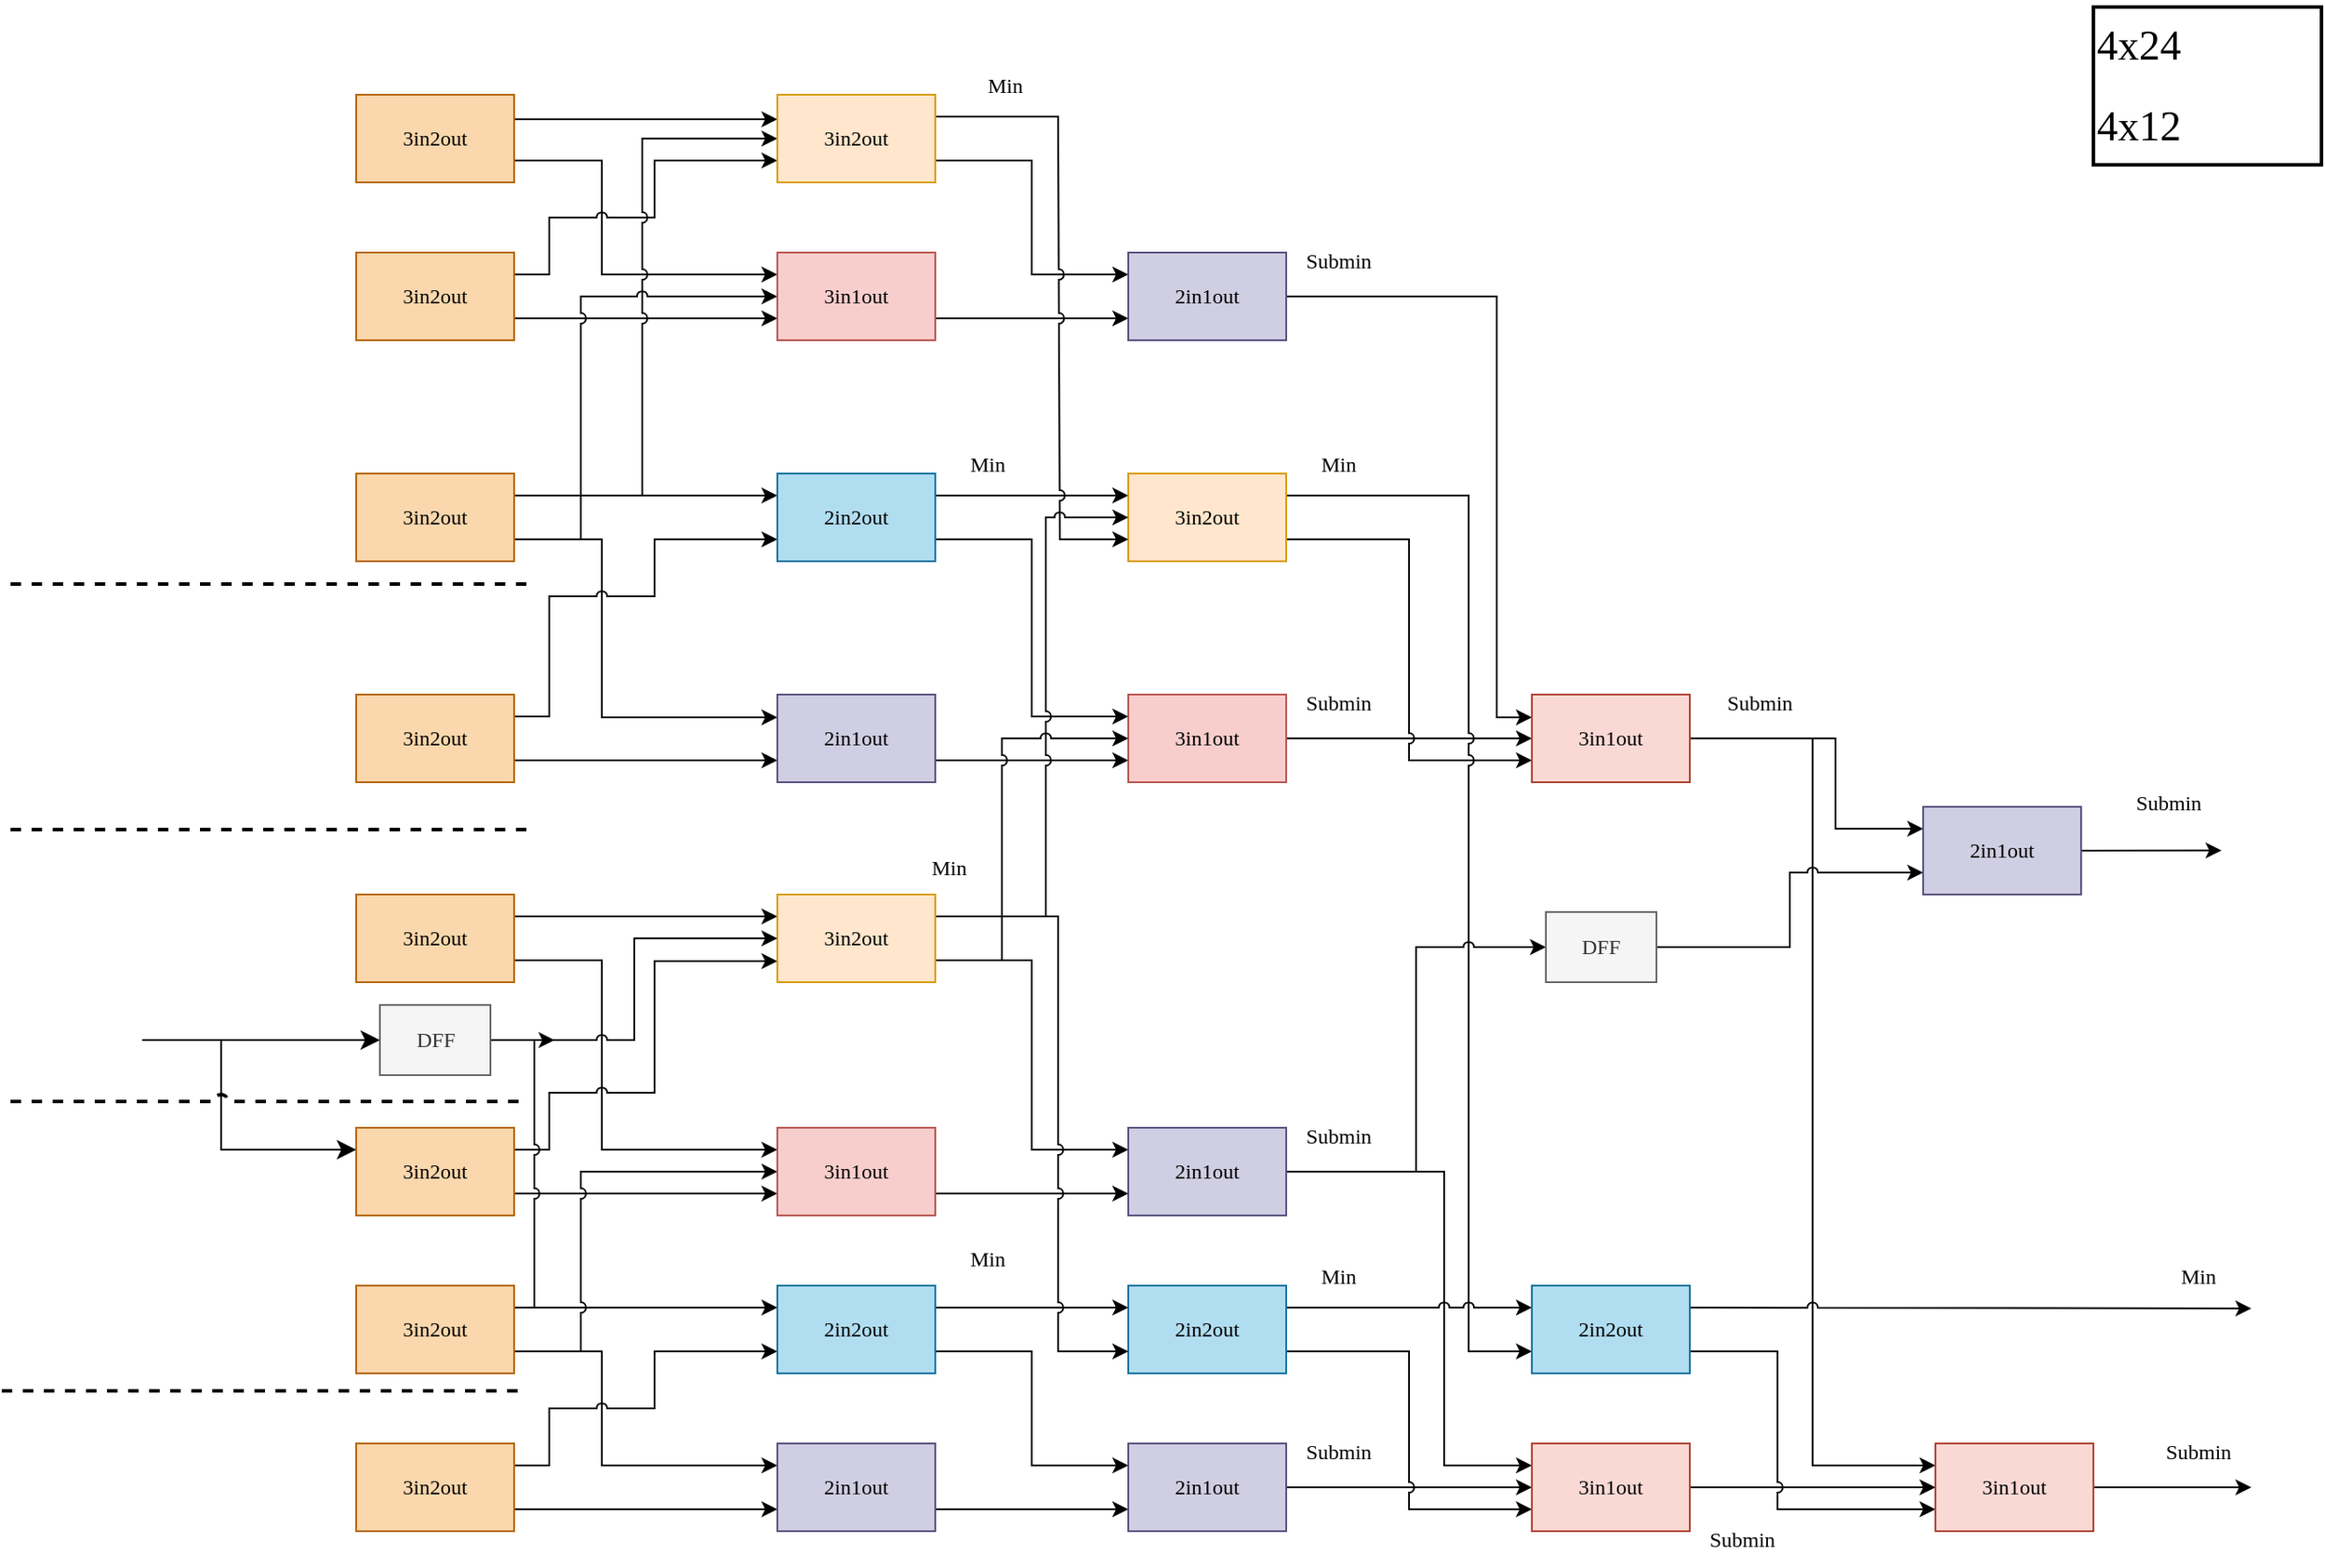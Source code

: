 <mxfile version="14.5.1" type="device" pages="3"><diagram id="oRUs7YiMbLiOCucPEHkE" name="4x24 and 4x12"><mxGraphModel dx="2831" dy="822" grid="1" gridSize="5" guides="1" tooltips="1" connect="1" arrows="1" fold="1" page="1" pageScale="1" pageWidth="1169" pageHeight="827" math="1" shadow="0"><root><mxCell id="0"/><mxCell id="1" parent="0"/><mxCell id="XcYWLEh5awnd829Z7v2t-22" style="edgeStyle=orthogonalEdgeStyle;rounded=0;orthogonalLoop=1;jettySize=auto;html=1;exitX=1;exitY=0.25;exitDx=0;exitDy=0;entryX=0;entryY=0.28;entryDx=0;entryDy=0;fontFamily=Comic Sans MS;entryPerimeter=0;" parent="1" source="XcYWLEh5awnd829Z7v2t-1" target="XcYWLEh5awnd829Z7v2t-63" edge="1"><mxGeometry relative="1" as="geometry"><Array as="points"><mxPoint x="132" y="75"/></Array></mxGeometry></mxCell><mxCell id="XcYWLEh5awnd829Z7v2t-23" style="edgeStyle=orthogonalEdgeStyle;rounded=0;orthogonalLoop=1;jettySize=auto;html=1;exitX=1;exitY=0.75;exitDx=0;exitDy=0;entryX=0;entryY=0.25;entryDx=0;entryDy=0;sketch=0;jumpStyle=arc;fontFamily=Comic Sans MS;" parent="1" source="XcYWLEh5awnd829Z7v2t-1" target="XcYWLEh5awnd829Z7v2t-17" edge="1"><mxGeometry relative="1" as="geometry"><Array as="points"><mxPoint x="182" y="99"/><mxPoint x="182" y="164"/></Array></mxGeometry></mxCell><mxCell id="XcYWLEh5awnd829Z7v2t-1" value="3in2out" style="rounded=0;whiteSpace=wrap;html=1;fontFamily=Comic Sans MS;" parent="1" vertex="1"><mxGeometry x="42" y="61" width="90" height="50" as="geometry"/></mxCell><mxCell id="XcYWLEh5awnd829Z7v2t-7" value="&lt;p style=&quot;line-height: 1.2&quot;&gt;&lt;/p&gt;&lt;div style=&quot;font-size: 24px&quot;&gt;&lt;font style=&quot;font-size: 24px&quot;&gt;4x24&lt;/font&gt;&lt;/div&gt;&lt;div style=&quot;font-size: 14px&quot;&gt;&lt;font style=&quot;font-size: 14px&quot;&gt;&lt;br&gt;&lt;/font&gt;&lt;/div&gt;&lt;div style=&quot;font-size: 24px&quot;&gt;&lt;font style=&quot;font-size: 24px&quot;&gt;4x12&lt;/font&gt;&lt;/div&gt;&lt;p&gt;&lt;/p&gt;" style="text;html=1;strokeColor=default;fillColor=none;align=left;verticalAlign=middle;whiteSpace=wrap;rounded=0;strokeWidth=2;fontFamily=Comic Sans MS;" parent="1" vertex="1"><mxGeometry x="1032" y="11" width="130" height="90" as="geometry"/></mxCell><mxCell id="XcYWLEh5awnd829Z7v2t-21" style="edgeStyle=orthogonalEdgeStyle;rounded=0;orthogonalLoop=1;jettySize=auto;html=1;exitX=1;exitY=0.25;exitDx=0;exitDy=0;entryX=0;entryY=0.75;entryDx=0;entryDy=0;jumpStyle=arc;fontFamily=Comic Sans MS;" parent="1" source="XcYWLEh5awnd829Z7v2t-8" target="XcYWLEh5awnd829Z7v2t-16" edge="1"><mxGeometry relative="1" as="geometry"><Array as="points"><mxPoint x="152" y="164"/><mxPoint x="152" y="131"/><mxPoint x="212" y="131"/><mxPoint x="212" y="99"/></Array></mxGeometry></mxCell><mxCell id="XcYWLEh5awnd829Z7v2t-24" style="edgeStyle=orthogonalEdgeStyle;rounded=0;orthogonalLoop=1;jettySize=auto;html=1;exitX=1;exitY=0.75;exitDx=0;exitDy=0;entryX=0;entryY=0.75;entryDx=0;entryDy=0;fontFamily=Comic Sans MS;" parent="1" source="XcYWLEh5awnd829Z7v2t-8" target="XcYWLEh5awnd829Z7v2t-17" edge="1"><mxGeometry relative="1" as="geometry"/></mxCell><mxCell id="XcYWLEh5awnd829Z7v2t-8" value="3in2out" style="rounded=0;whiteSpace=wrap;html=1;fontFamily=Comic Sans MS;" parent="1" vertex="1"><mxGeometry x="42" y="151" width="90" height="50" as="geometry"/></mxCell><mxCell id="XcYWLEh5awnd829Z7v2t-28" style="edgeStyle=orthogonalEdgeStyle;rounded=0;sketch=0;jumpStyle=arc;orthogonalLoop=1;jettySize=auto;html=1;exitX=1;exitY=0.75;exitDx=0;exitDy=0;entryX=0;entryY=0.25;entryDx=0;entryDy=0;fontFamily=Comic Sans MS;" parent="1" source="XcYWLEh5awnd829Z7v2t-16" target="XcYWLEh5awnd829Z7v2t-18" edge="1"><mxGeometry relative="1" as="geometry"/></mxCell><mxCell id="XcYWLEh5awnd829Z7v2t-16" value="2in2out" style="rounded=0;whiteSpace=wrap;html=1;fontFamily=Comic Sans MS;" parent="1" vertex="1"><mxGeometry x="282" y="61" width="90" height="50" as="geometry"/></mxCell><mxCell id="XcYWLEh5awnd829Z7v2t-29" style="edgeStyle=orthogonalEdgeStyle;rounded=0;sketch=0;jumpStyle=arc;orthogonalLoop=1;jettySize=auto;html=1;exitX=1;exitY=0.75;exitDx=0;exitDy=0;entryX=0;entryY=0.75;entryDx=0;entryDy=0;fontFamily=Comic Sans MS;" parent="1" source="XcYWLEh5awnd829Z7v2t-17" target="XcYWLEh5awnd829Z7v2t-18" edge="1"><mxGeometry relative="1" as="geometry"/></mxCell><mxCell id="XcYWLEh5awnd829Z7v2t-17" value="2in1out" style="rounded=0;whiteSpace=wrap;html=1;fontFamily=Comic Sans MS;" parent="1" vertex="1"><mxGeometry x="282" y="151" width="90" height="50" as="geometry"/></mxCell><mxCell id="XcYWLEh5awnd829Z7v2t-129" style="edgeStyle=orthogonalEdgeStyle;rounded=0;sketch=0;jumpStyle=arc;orthogonalLoop=1;jettySize=auto;html=1;exitX=1;exitY=0.5;exitDx=0;exitDy=0;entryX=0;entryY=0.25;entryDx=0;entryDy=0;fontFamily=Comic Sans MS;" parent="1" source="XcYWLEh5awnd829Z7v2t-18" target="XcYWLEh5awnd829Z7v2t-67" edge="1"><mxGeometry relative="1" as="geometry"><Array as="points"><mxPoint x="692" y="176"/><mxPoint x="692" y="416"/><mxPoint x="712" y="416"/></Array></mxGeometry></mxCell><mxCell id="XcYWLEh5awnd829Z7v2t-18" value="2in1out" style="rounded=0;whiteSpace=wrap;html=1;fillColor=#d0cee2;strokeColor=#56517E;fontFamily=Comic Sans MS;" parent="1" vertex="1"><mxGeometry x="482" y="151" width="90" height="50" as="geometry"/></mxCell><mxCell id="XcYWLEh5awnd829Z7v2t-31" value="Submin" style="text;html=1;strokeColor=none;fillColor=none;align=center;verticalAlign=middle;whiteSpace=wrap;rounded=0;fontFamily=Comic Sans MS;" parent="1" vertex="1"><mxGeometry x="572" y="141" width="60" height="30" as="geometry"/></mxCell><mxCell id="XcYWLEh5awnd829Z7v2t-32" style="edgeStyle=orthogonalEdgeStyle;rounded=0;orthogonalLoop=1;jettySize=auto;html=1;exitX=1;exitY=0.25;exitDx=0;exitDy=0;entryX=0;entryY=0.25;entryDx=0;entryDy=0;fontFamily=Comic Sans MS;" parent="1" source="XcYWLEh5awnd829Z7v2t-34" target="XcYWLEh5awnd829Z7v2t-40" edge="1"><mxGeometry relative="1" as="geometry"/></mxCell><mxCell id="XcYWLEh5awnd829Z7v2t-33" style="edgeStyle=orthogonalEdgeStyle;rounded=0;orthogonalLoop=1;jettySize=auto;html=1;exitX=1;exitY=0.75;exitDx=0;exitDy=0;entryX=0;entryY=0.25;entryDx=0;entryDy=0;sketch=0;jumpStyle=arc;fontFamily=Comic Sans MS;" parent="1" source="XcYWLEh5awnd829Z7v2t-34" target="XcYWLEh5awnd829Z7v2t-42" edge="1"><mxGeometry relative="1" as="geometry"><Array as="points"><mxPoint x="182" y="315"/><mxPoint x="182" y="416"/><mxPoint x="282" y="416"/></Array></mxGeometry></mxCell><mxCell id="XcYWLEh5awnd829Z7v2t-34" value="3in2out" style="rounded=0;whiteSpace=wrap;html=1;fillColor=#f0a30a;fontColor=#000000;strokeColor=#BD7000;fontFamily=Comic Sans MS;" parent="1" vertex="1"><mxGeometry x="42" y="277" width="90" height="50" as="geometry"/></mxCell><mxCell id="XcYWLEh5awnd829Z7v2t-35" style="edgeStyle=orthogonalEdgeStyle;rounded=0;orthogonalLoop=1;jettySize=auto;html=1;exitX=1;exitY=0.25;exitDx=0;exitDy=0;entryX=0;entryY=0.75;entryDx=0;entryDy=0;jumpStyle=arc;fontFamily=Comic Sans MS;" parent="1" source="XcYWLEh5awnd829Z7v2t-37" target="XcYWLEh5awnd829Z7v2t-40" edge="1"><mxGeometry relative="1" as="geometry"><Array as="points"><mxPoint x="152" y="415"/><mxPoint x="152" y="347"/><mxPoint x="212" y="347"/><mxPoint x="212" y="315"/></Array></mxGeometry></mxCell><mxCell id="XcYWLEh5awnd829Z7v2t-36" style="edgeStyle=orthogonalEdgeStyle;rounded=0;orthogonalLoop=1;jettySize=auto;html=1;exitX=1;exitY=0.75;exitDx=0;exitDy=0;entryX=0;entryY=0.75;entryDx=0;entryDy=0;fontFamily=Comic Sans MS;" parent="1" source="XcYWLEh5awnd829Z7v2t-37" target="XcYWLEh5awnd829Z7v2t-42" edge="1"><mxGeometry relative="1" as="geometry"/></mxCell><mxCell id="XcYWLEh5awnd829Z7v2t-37" value="3in2out" style="rounded=0;whiteSpace=wrap;html=1;fillColor=#fad7ac;strokeColor=#b46504;fontFamily=Comic Sans MS;" parent="1" vertex="1"><mxGeometry x="42" y="403" width="90" height="50" as="geometry"/></mxCell><mxCell id="XcYWLEh5awnd829Z7v2t-38" style="edgeStyle=orthogonalEdgeStyle;rounded=0;sketch=0;jumpStyle=arc;orthogonalLoop=1;jettySize=auto;html=1;exitX=1;exitY=0.25;exitDx=0;exitDy=0;entryX=0;entryY=0.25;entryDx=0;entryDy=0;fontFamily=Comic Sans MS;" parent="1" source="XcYWLEh5awnd829Z7v2t-40" target="XcYWLEh5awnd829Z7v2t-47" edge="1"><mxGeometry relative="1" as="geometry"><mxPoint x="422" y="290" as="targetPoint"/></mxGeometry></mxCell><mxCell id="XcYWLEh5awnd829Z7v2t-39" style="edgeStyle=orthogonalEdgeStyle;rounded=0;sketch=0;jumpStyle=arc;orthogonalLoop=1;jettySize=auto;html=1;exitX=1;exitY=0.75;exitDx=0;exitDy=0;entryX=0;entryY=0.25;entryDx=0;entryDy=0;fontFamily=Comic Sans MS;" parent="1" source="XcYWLEh5awnd829Z7v2t-40" target="XcYWLEh5awnd829Z7v2t-44" edge="1"><mxGeometry relative="1" as="geometry"/></mxCell><mxCell id="XcYWLEh5awnd829Z7v2t-40" value="2in2out" style="rounded=0;whiteSpace=wrap;html=1;fontFamily=Comic Sans MS;" parent="1" vertex="1"><mxGeometry x="282" y="277" width="90" height="50" as="geometry"/></mxCell><mxCell id="XcYWLEh5awnd829Z7v2t-41" style="edgeStyle=orthogonalEdgeStyle;rounded=0;sketch=0;jumpStyle=arc;orthogonalLoop=1;jettySize=auto;html=1;exitX=1;exitY=0.75;exitDx=0;exitDy=0;entryX=0;entryY=0.75;entryDx=0;entryDy=0;fontFamily=Comic Sans MS;" parent="1" source="XcYWLEh5awnd829Z7v2t-42" target="XcYWLEh5awnd829Z7v2t-44" edge="1"><mxGeometry relative="1" as="geometry"/></mxCell><mxCell id="XcYWLEh5awnd829Z7v2t-42" value="2in1out" style="rounded=0;whiteSpace=wrap;html=1;fontFamily=Comic Sans MS;" parent="1" vertex="1"><mxGeometry x="282" y="403" width="90" height="50" as="geometry"/></mxCell><mxCell id="XcYWLEh5awnd829Z7v2t-43" style="edgeStyle=orthogonalEdgeStyle;rounded=0;sketch=0;jumpStyle=arc;orthogonalLoop=1;jettySize=auto;html=1;exitX=1;exitY=0.5;exitDx=0;exitDy=0;entryX=0;entryY=0.5;entryDx=0;entryDy=0;fontFamily=Comic Sans MS;" parent="1" source="XcYWLEh5awnd829Z7v2t-44" target="XcYWLEh5awnd829Z7v2t-67" edge="1"><mxGeometry relative="1" as="geometry"><mxPoint x="632" y="427.724" as="targetPoint"/></mxGeometry></mxCell><mxCell id="XcYWLEh5awnd829Z7v2t-44" value="3in1out" style="rounded=0;whiteSpace=wrap;html=1;strokeColor=#b85450;fillColor=#f8cecc;fontFamily=Comic Sans MS;" parent="1" vertex="1"><mxGeometry x="482" y="403" width="90" height="50" as="geometry"/></mxCell><mxCell id="XcYWLEh5awnd829Z7v2t-46" value="Submin" style="text;html=1;strokeColor=none;fillColor=none;align=center;verticalAlign=middle;whiteSpace=wrap;rounded=0;fontFamily=Comic Sans MS;" parent="1" vertex="1"><mxGeometry x="572" y="393" width="60" height="30" as="geometry"/></mxCell><mxCell id="XcYWLEh5awnd829Z7v2t-130" style="edgeStyle=orthogonalEdgeStyle;rounded=0;sketch=0;jumpStyle=arc;orthogonalLoop=1;jettySize=auto;html=1;exitX=1;exitY=0.75;exitDx=0;exitDy=0;entryX=0;entryY=0.75;entryDx=0;entryDy=0;fontFamily=Comic Sans MS;" parent="1" source="XcYWLEh5awnd829Z7v2t-47" target="XcYWLEh5awnd829Z7v2t-67" edge="1"><mxGeometry relative="1" as="geometry"/></mxCell><mxCell id="XcYWLEh5awnd829Z7v2t-132" style="edgeStyle=orthogonalEdgeStyle;rounded=0;sketch=0;jumpStyle=arc;orthogonalLoop=1;jettySize=auto;html=1;exitX=1;exitY=0.25;exitDx=0;exitDy=0;entryX=0;entryY=0.75;entryDx=0;entryDy=0;fontFamily=Comic Sans MS;" parent="1" source="XcYWLEh5awnd829Z7v2t-47" target="XcYWLEh5awnd829Z7v2t-128" edge="1"><mxGeometry relative="1" as="geometry"><Array as="points"><mxPoint x="676" y="290"/><mxPoint x="676" y="778"/></Array></mxGeometry></mxCell><mxCell id="XcYWLEh5awnd829Z7v2t-47" value="3in2out" style="rounded=0;whiteSpace=wrap;html=1;fillColor=#ffe6cc;strokeColor=#d79b00;fontFamily=Comic Sans MS;" parent="1" vertex="1"><mxGeometry x="482" y="277" width="90" height="50" as="geometry"/></mxCell><mxCell id="XcYWLEh5awnd829Z7v2t-48" value="3in2out" style="rounded=0;whiteSpace=wrap;html=1;fillColor=#f0a30a;fontColor=#000000;strokeColor=#BD7000;fontFamily=Comic Sans MS;" parent="1" vertex="1"><mxGeometry x="42" y="61" width="90" height="50" as="geometry"/></mxCell><mxCell id="XcYWLEh5awnd829Z7v2t-49" value="3in2out" style="rounded=0;whiteSpace=wrap;html=1;fillColor=#f0a30a;fontColor=#000000;strokeColor=#BD7000;fontFamily=Comic Sans MS;" parent="1" vertex="1"><mxGeometry x="42" y="151" width="90" height="50" as="geometry"/></mxCell><mxCell id="XcYWLEh5awnd829Z7v2t-50" value="3in2out" style="rounded=0;whiteSpace=wrap;html=1;fillColor=#f0a30a;fontColor=#000000;strokeColor=#BD7000;fontFamily=Comic Sans MS;" parent="1" vertex="1"><mxGeometry x="42" y="61" width="90" height="50" as="geometry"/></mxCell><mxCell id="XcYWLEh5awnd829Z7v2t-51" value="3in2out" style="rounded=0;whiteSpace=wrap;html=1;fillColor=#f0a30a;fontColor=#000000;strokeColor=#BD7000;fontFamily=Comic Sans MS;" parent="1" vertex="1"><mxGeometry x="42" y="151" width="90" height="50" as="geometry"/></mxCell><mxCell id="XcYWLEh5awnd829Z7v2t-52" value="3in2out" style="rounded=0;whiteSpace=wrap;html=1;fillColor=#f0a30a;fontColor=#000000;strokeColor=#BD7000;fontFamily=Comic Sans MS;" parent="1" vertex="1"><mxGeometry x="42" y="277" width="90" height="50" as="geometry"/></mxCell><mxCell id="XcYWLEh5awnd829Z7v2t-53" value="3in2out" style="rounded=0;whiteSpace=wrap;html=1;fillColor=#f0a30a;fontColor=#000000;strokeColor=#BD7000;fontFamily=Comic Sans MS;" parent="1" vertex="1"><mxGeometry x="42" y="61" width="90" height="50" as="geometry"/></mxCell><mxCell id="XcYWLEh5awnd829Z7v2t-54" value="3in2out" style="rounded=0;whiteSpace=wrap;html=1;fillColor=#f0a30a;fontColor=#000000;strokeColor=#BD7000;fontFamily=Comic Sans MS;" parent="1" vertex="1"><mxGeometry x="42" y="151" width="90" height="50" as="geometry"/></mxCell><mxCell id="XcYWLEh5awnd829Z7v2t-55" value="3in2out" style="rounded=0;whiteSpace=wrap;html=1;fillColor=#f0a30a;fontColor=#000000;strokeColor=#BD7000;fontFamily=Comic Sans MS;" parent="1" vertex="1"><mxGeometry x="42" y="277" width="90" height="50" as="geometry"/></mxCell><mxCell id="XcYWLEh5awnd829Z7v2t-56" value="2in2out" style="rounded=0;whiteSpace=wrap;html=1;fontFamily=Comic Sans MS;" parent="1" vertex="1"><mxGeometry x="282" y="61" width="90" height="50" as="geometry"/></mxCell><mxCell id="XcYWLEh5awnd829Z7v2t-57" value="2in1out" style="rounded=0;whiteSpace=wrap;html=1;fontFamily=Comic Sans MS;" parent="1" vertex="1"><mxGeometry x="282" y="151" width="90" height="50" as="geometry"/></mxCell><mxCell id="XcYWLEh5awnd829Z7v2t-58" value="2in2out" style="rounded=0;whiteSpace=wrap;html=1;fontFamily=Comic Sans MS;" parent="1" vertex="1"><mxGeometry x="282" y="277" width="90" height="50" as="geometry"/></mxCell><mxCell id="XcYWLEh5awnd829Z7v2t-59" value="2in1out" style="rounded=0;whiteSpace=wrap;html=1;fontFamily=Comic Sans MS;" parent="1" vertex="1"><mxGeometry x="282" y="403" width="90" height="50" as="geometry"/></mxCell><mxCell id="XcYWLEh5awnd829Z7v2t-60" value="3in2out" style="rounded=0;whiteSpace=wrap;html=1;fillColor=#fad7ac;strokeColor=#b46504;fontFamily=Comic Sans MS;" parent="1" vertex="1"><mxGeometry x="42" y="61" width="90" height="50" as="geometry"/></mxCell><mxCell id="XcYWLEh5awnd829Z7v2t-61" value="3in2out" style="rounded=0;whiteSpace=wrap;html=1;fillColor=#fad7ac;strokeColor=#b46504;fontFamily=Comic Sans MS;" parent="1" vertex="1"><mxGeometry x="42" y="151" width="90" height="50" as="geometry"/></mxCell><mxCell id="3" style="edgeStyle=elbowEdgeStyle;rounded=0;html=1;exitX=1;exitY=0.25;exitDx=0;exitDy=0;fontFamily=Comic Sans MS;jumpStyle=arc;entryX=0;entryY=0.5;entryDx=0;entryDy=0;" parent="1" source="XcYWLEh5awnd829Z7v2t-62" target="XcYWLEh5awnd829Z7v2t-63" edge="1"><mxGeometry relative="1" as="geometry"><mxPoint x="205" y="75" as="targetPoint"/><Array as="points"><mxPoint x="205" y="105"/><mxPoint x="175" y="80"/><mxPoint x="220" y="80"/><mxPoint x="205" y="80"/><mxPoint x="205" y="195"/></Array></mxGeometry></mxCell><mxCell id="4" style="edgeStyle=elbowEdgeStyle;rounded=0;jumpStyle=arc;html=1;exitX=1;exitY=0.75;exitDx=0;exitDy=0;entryX=0;entryY=0.5;entryDx=0;entryDy=0;fontFamily=Comic Sans MS;" parent="1" source="XcYWLEh5awnd829Z7v2t-62" target="XcYWLEh5awnd829Z7v2t-64" edge="1"><mxGeometry relative="1" as="geometry"><Array as="points"><mxPoint x="170" y="245"/></Array></mxGeometry></mxCell><mxCell id="XcYWLEh5awnd829Z7v2t-62" value="3in2out" style="rounded=0;whiteSpace=wrap;html=1;fillColor=#fad7ac;strokeColor=#b46504;fontFamily=Comic Sans MS;" parent="1" vertex="1"><mxGeometry x="42" y="277" width="90" height="50" as="geometry"/></mxCell><mxCell id="XcYWLEh5awnd829Z7v2t-68" style="edgeStyle=orthogonalEdgeStyle;rounded=0;sketch=0;jumpStyle=arc;orthogonalLoop=1;jettySize=auto;html=1;exitX=1;exitY=0.25;exitDx=0;exitDy=0;entryX=0;entryY=0.75;entryDx=0;entryDy=0;fontFamily=Comic Sans MS;" parent="1" source="XcYWLEh5awnd829Z7v2t-63" target="XcYWLEh5awnd829Z7v2t-47" edge="1"><mxGeometry relative="1" as="geometry"><mxPoint x="462" y="291" as="targetPoint"/><Array as="points"><mxPoint x="442" y="74"/><mxPoint x="442" y="278"/><mxPoint x="443" y="278"/><mxPoint x="443" y="315"/></Array></mxGeometry></mxCell><mxCell id="XcYWLEh5awnd829Z7v2t-63" value="3in2out" style="rounded=0;whiteSpace=wrap;html=1;strokeColor=#d79b00;fillColor=#ffe6cc;fontFamily=Comic Sans MS;" parent="1" vertex="1"><mxGeometry x="282" y="61" width="90" height="50" as="geometry"/></mxCell><mxCell id="XcYWLEh5awnd829Z7v2t-64" value="3in1out" style="rounded=0;whiteSpace=wrap;html=1;strokeColor=#b85450;fillColor=#f8cecc;fontFamily=Comic Sans MS;" parent="1" vertex="1"><mxGeometry x="282" y="151" width="90" height="50" as="geometry"/></mxCell><mxCell id="XcYWLEh5awnd829Z7v2t-65" value="2in2out" style="rounded=0;whiteSpace=wrap;html=1;strokeColor=#10739e;fillColor=#b1ddf0;fontFamily=Comic Sans MS;" parent="1" vertex="1"><mxGeometry x="282" y="277" width="90" height="50" as="geometry"/></mxCell><mxCell id="XcYWLEh5awnd829Z7v2t-66" value="2in1out" style="rounded=0;whiteSpace=wrap;html=1;strokeColor=#56517E;fillColor=#d0cee2;fontFamily=Comic Sans MS;" parent="1" vertex="1"><mxGeometry x="282" y="403" width="90" height="50" as="geometry"/></mxCell><mxCell id="XcYWLEh5awnd829Z7v2t-72" style="edgeStyle=orthogonalEdgeStyle;rounded=0;sketch=0;jumpStyle=arc;orthogonalLoop=1;jettySize=auto;html=1;exitX=1;exitY=0.5;exitDx=0;exitDy=0;entryX=0;entryY=0.25;entryDx=0;entryDy=0;fontFamily=Comic Sans MS;" parent="1" source="XcYWLEh5awnd829Z7v2t-67" target="XcYWLEh5awnd829Z7v2t-134" edge="1"><mxGeometry relative="1" as="geometry"><mxPoint x="882" y="355.724" as="targetPoint"/></mxGeometry></mxCell><mxCell id="24" style="edgeStyle=elbowEdgeStyle;rounded=0;jumpStyle=arc;html=1;exitX=1;exitY=0.5;exitDx=0;exitDy=0;entryX=0;entryY=0.25;entryDx=0;entryDy=0;strokeWidth=1;fontFamily=Comic Sans MS;" parent="1" source="XcYWLEh5awnd829Z7v2t-67" target="22" edge="1"><mxGeometry relative="1" as="geometry"><Array as="points"><mxPoint x="885" y="460"/></Array></mxGeometry></mxCell><mxCell id="XcYWLEh5awnd829Z7v2t-67" value="3in1out" style="rounded=0;whiteSpace=wrap;html=1;strokeColor=#ae4132;fillColor=#fad9d5;fontFamily=Comic Sans MS;" parent="1" vertex="1"><mxGeometry x="712" y="403" width="90" height="50" as="geometry"/></mxCell><mxCell id="XcYWLEh5awnd829Z7v2t-74" style="edgeStyle=orthogonalEdgeStyle;rounded=0;orthogonalLoop=1;jettySize=auto;html=1;exitX=1;exitY=0.25;exitDx=0;exitDy=0;entryX=0;entryY=0.25;entryDx=0;entryDy=0;fontFamily=Comic Sans MS;" parent="1" source="XcYWLEh5awnd829Z7v2t-76" target="XcYWLEh5awnd829Z7v2t-81" edge="1"><mxGeometry relative="1" as="geometry"/></mxCell><mxCell id="XcYWLEh5awnd829Z7v2t-75" style="edgeStyle=orthogonalEdgeStyle;rounded=0;orthogonalLoop=1;jettySize=auto;html=1;exitX=1;exitY=0.75;exitDx=0;exitDy=0;entryX=0;entryY=0.25;entryDx=0;entryDy=0;sketch=0;jumpStyle=arc;fontFamily=Comic Sans MS;" parent="1" source="XcYWLEh5awnd829Z7v2t-76" target="XcYWLEh5awnd829Z7v2t-83" edge="1"><mxGeometry relative="1" as="geometry"><Array as="points"><mxPoint x="182" y="555"/><mxPoint x="182" y="663"/></Array></mxGeometry></mxCell><mxCell id="XcYWLEh5awnd829Z7v2t-76" value="3in2out" style="rounded=0;whiteSpace=wrap;html=1;fontFamily=Comic Sans MS;" parent="1" vertex="1"><mxGeometry x="42" y="517" width="90" height="50" as="geometry"/></mxCell><mxCell id="XcYWLEh5awnd829Z7v2t-77" style="edgeStyle=orthogonalEdgeStyle;rounded=0;orthogonalLoop=1;jettySize=auto;html=1;exitX=1;exitY=0.25;exitDx=0;exitDy=0;entryX=0;entryY=0.75;entryDx=0;entryDy=0;jumpStyle=arc;fontFamily=Comic Sans MS;" parent="1" source="XcYWLEh5awnd829Z7v2t-79" target="XcYWLEh5awnd829Z7v2t-81" edge="1"><mxGeometry relative="1" as="geometry"><Array as="points"><mxPoint x="152" y="663"/><mxPoint x="152" y="630"/><mxPoint x="212" y="630"/><mxPoint x="212" y="555"/><mxPoint x="282" y="555"/></Array></mxGeometry></mxCell><mxCell id="XcYWLEh5awnd829Z7v2t-78" style="edgeStyle=orthogonalEdgeStyle;rounded=0;orthogonalLoop=1;jettySize=auto;html=1;exitX=1;exitY=0.75;exitDx=0;exitDy=0;entryX=0;entryY=0.75;entryDx=0;entryDy=0;fontFamily=Comic Sans MS;" parent="1" source="XcYWLEh5awnd829Z7v2t-79" target="XcYWLEh5awnd829Z7v2t-83" edge="1"><mxGeometry relative="1" as="geometry"/></mxCell><mxCell id="XcYWLEh5awnd829Z7v2t-79" value="3in2out" style="rounded=0;whiteSpace=wrap;html=1;fontFamily=Comic Sans MS;" parent="1" vertex="1"><mxGeometry x="42" y="650" width="90" height="50" as="geometry"/></mxCell><mxCell id="XcYWLEh5awnd829Z7v2t-80" style="edgeStyle=orthogonalEdgeStyle;rounded=0;sketch=0;jumpStyle=arc;orthogonalLoop=1;jettySize=auto;html=1;exitX=1;exitY=0.75;exitDx=0;exitDy=0;entryX=0;entryY=0.25;entryDx=0;entryDy=0;fontFamily=Comic Sans MS;" parent="1" source="XcYWLEh5awnd829Z7v2t-81" target="XcYWLEh5awnd829Z7v2t-85" edge="1"><mxGeometry relative="1" as="geometry"/></mxCell><mxCell id="XcYWLEh5awnd829Z7v2t-81" value="2in2out" style="rounded=0;whiteSpace=wrap;html=1;fontFamily=Comic Sans MS;" parent="1" vertex="1"><mxGeometry x="282" y="517" width="90" height="50" as="geometry"/></mxCell><mxCell id="XcYWLEh5awnd829Z7v2t-82" style="edgeStyle=orthogonalEdgeStyle;rounded=0;sketch=0;jumpStyle=arc;orthogonalLoop=1;jettySize=auto;html=1;exitX=1;exitY=0.75;exitDx=0;exitDy=0;entryX=0;entryY=0.75;entryDx=0;entryDy=0;fontFamily=Comic Sans MS;" parent="1" source="XcYWLEh5awnd829Z7v2t-83" target="XcYWLEh5awnd829Z7v2t-85" edge="1"><mxGeometry relative="1" as="geometry"/></mxCell><mxCell id="XcYWLEh5awnd829Z7v2t-83" value="2in1out" style="rounded=0;whiteSpace=wrap;html=1;fontFamily=Comic Sans MS;" parent="1" vertex="1"><mxGeometry x="282" y="650" width="90" height="50" as="geometry"/></mxCell><mxCell id="XcYWLEh5awnd829Z7v2t-84" style="edgeStyle=orthogonalEdgeStyle;rounded=0;sketch=0;jumpStyle=arc;orthogonalLoop=1;jettySize=auto;html=1;exitX=1;exitY=0.5;exitDx=0;exitDy=0;entryX=0;entryY=0.25;entryDx=0;entryDy=0;fontFamily=Comic Sans MS;" parent="1" source="XcYWLEh5awnd829Z7v2t-85" target="XcYWLEh5awnd829Z7v2t-126" edge="1"><mxGeometry relative="1" as="geometry"><Array as="points"><mxPoint x="662" y="675"/><mxPoint x="662" y="843"/></Array></mxGeometry></mxCell><mxCell id="21" style="edgeStyle=elbowEdgeStyle;rounded=0;jumpStyle=arc;html=1;exitX=1;exitY=0.5;exitDx=0;exitDy=0;entryX=0;entryY=0.5;entryDx=0;entryDy=0;strokeWidth=1;fontFamily=Comic Sans MS;" parent="1" source="XcYWLEh5awnd829Z7v2t-85" target="20" edge="1"><mxGeometry relative="1" as="geometry"/></mxCell><mxCell id="XcYWLEh5awnd829Z7v2t-85" value="2in1out" style="rounded=0;whiteSpace=wrap;html=1;fillColor=#d0cee2;strokeColor=#56517E;fontFamily=Comic Sans MS;" parent="1" vertex="1"><mxGeometry x="482" y="650" width="90" height="50" as="geometry"/></mxCell><mxCell id="XcYWLEh5awnd829Z7v2t-86" value="Submin" style="text;html=1;strokeColor=none;fillColor=none;align=center;verticalAlign=middle;whiteSpace=wrap;rounded=0;fontFamily=Comic Sans MS;" parent="1" vertex="1"><mxGeometry x="572" y="640" width="60" height="30" as="geometry"/></mxCell><mxCell id="XcYWLEh5awnd829Z7v2t-87" style="edgeStyle=orthogonalEdgeStyle;rounded=0;orthogonalLoop=1;jettySize=auto;html=1;exitX=1;exitY=0.25;exitDx=0;exitDy=0;entryX=0;entryY=0.25;entryDx=0;entryDy=0;fontFamily=Comic Sans MS;" parent="1" source="XcYWLEh5awnd829Z7v2t-89" target="XcYWLEh5awnd829Z7v2t-95" edge="1"><mxGeometry relative="1" as="geometry"/></mxCell><mxCell id="XcYWLEh5awnd829Z7v2t-88" style="edgeStyle=orthogonalEdgeStyle;rounded=0;orthogonalLoop=1;jettySize=auto;html=1;exitX=1;exitY=0.75;exitDx=0;exitDy=0;entryX=0;entryY=0.25;entryDx=0;entryDy=0;sketch=0;jumpStyle=arc;fontFamily=Comic Sans MS;" parent="1" source="XcYWLEh5awnd829Z7v2t-89" target="XcYWLEh5awnd829Z7v2t-97" edge="1"><mxGeometry relative="1" as="geometry"><Array as="points"><mxPoint x="182" y="778"/><mxPoint x="182" y="843"/></Array></mxGeometry></mxCell><mxCell id="XcYWLEh5awnd829Z7v2t-89" value="3in2out" style="rounded=0;whiteSpace=wrap;html=1;fillColor=#f0a30a;fontColor=#000000;strokeColor=#BD7000;fontFamily=Comic Sans MS;" parent="1" vertex="1"><mxGeometry x="42" y="740" width="90" height="50" as="geometry"/></mxCell><mxCell id="XcYWLEh5awnd829Z7v2t-90" style="edgeStyle=orthogonalEdgeStyle;rounded=0;orthogonalLoop=1;jettySize=auto;html=1;exitX=1;exitY=0.25;exitDx=0;exitDy=0;entryX=0;entryY=0.75;entryDx=0;entryDy=0;jumpStyle=arc;fontFamily=Comic Sans MS;" parent="1" source="XcYWLEh5awnd829Z7v2t-92" target="XcYWLEh5awnd829Z7v2t-95" edge="1"><mxGeometry relative="1" as="geometry"><Array as="points"><mxPoint x="152" y="843"/><mxPoint x="152" y="810"/><mxPoint x="212" y="810"/><mxPoint x="212" y="778"/></Array></mxGeometry></mxCell><mxCell id="XcYWLEh5awnd829Z7v2t-91" style="edgeStyle=orthogonalEdgeStyle;rounded=0;orthogonalLoop=1;jettySize=auto;html=1;exitX=1;exitY=0.75;exitDx=0;exitDy=0;entryX=0;entryY=0.75;entryDx=0;entryDy=0;fontFamily=Comic Sans MS;" parent="1" source="XcYWLEh5awnd829Z7v2t-92" target="XcYWLEh5awnd829Z7v2t-97" edge="1"><mxGeometry relative="1" as="geometry"/></mxCell><mxCell id="XcYWLEh5awnd829Z7v2t-92" value="3in2out" style="rounded=0;whiteSpace=wrap;html=1;fillColor=#fad7ac;strokeColor=#b46504;fontFamily=Comic Sans MS;" parent="1" vertex="1"><mxGeometry x="42" y="830" width="90" height="50" as="geometry"/></mxCell><mxCell id="XcYWLEh5awnd829Z7v2t-93" style="edgeStyle=orthogonalEdgeStyle;rounded=0;sketch=0;jumpStyle=arc;orthogonalLoop=1;jettySize=auto;html=1;exitX=1;exitY=0.25;exitDx=0;exitDy=0;entryX=0;entryY=0.25;entryDx=0;entryDy=0;fontFamily=Comic Sans MS;" parent="1" source="XcYWLEh5awnd829Z7v2t-95" target="XcYWLEh5awnd829Z7v2t-104" edge="1"><mxGeometry relative="1" as="geometry"><mxPoint x="422" y="753" as="targetPoint"/></mxGeometry></mxCell><mxCell id="XcYWLEh5awnd829Z7v2t-94" style="edgeStyle=orthogonalEdgeStyle;rounded=0;sketch=0;jumpStyle=arc;orthogonalLoop=1;jettySize=auto;html=1;exitX=1;exitY=0.75;exitDx=0;exitDy=0;entryX=0;entryY=0.25;entryDx=0;entryDy=0;fontFamily=Comic Sans MS;" parent="1" source="XcYWLEh5awnd829Z7v2t-95" target="XcYWLEh5awnd829Z7v2t-99" edge="1"><mxGeometry relative="1" as="geometry"/></mxCell><mxCell id="XcYWLEh5awnd829Z7v2t-95" value="2in2out" style="rounded=0;whiteSpace=wrap;html=1;fontFamily=Comic Sans MS;" parent="1" vertex="1"><mxGeometry x="282" y="740" width="90" height="50" as="geometry"/></mxCell><mxCell id="XcYWLEh5awnd829Z7v2t-96" style="edgeStyle=orthogonalEdgeStyle;rounded=0;sketch=0;jumpStyle=arc;orthogonalLoop=1;jettySize=auto;html=1;exitX=1;exitY=0.75;exitDx=0;exitDy=0;entryX=0;entryY=0.75;entryDx=0;entryDy=0;fontFamily=Comic Sans MS;" parent="1" source="XcYWLEh5awnd829Z7v2t-97" target="XcYWLEh5awnd829Z7v2t-99" edge="1"><mxGeometry relative="1" as="geometry"/></mxCell><mxCell id="XcYWLEh5awnd829Z7v2t-97" value="2in1out" style="rounded=0;whiteSpace=wrap;html=1;fontFamily=Comic Sans MS;" parent="1" vertex="1"><mxGeometry x="282" y="830" width="90" height="50" as="geometry"/></mxCell><mxCell id="XcYWLEh5awnd829Z7v2t-98" style="edgeStyle=orthogonalEdgeStyle;rounded=0;sketch=0;jumpStyle=arc;orthogonalLoop=1;jettySize=auto;html=1;exitX=1;exitY=0.5;exitDx=0;exitDy=0;entryX=0;entryY=0.5;entryDx=0;entryDy=0;fontFamily=Comic Sans MS;" parent="1" source="XcYWLEh5awnd829Z7v2t-99" target="XcYWLEh5awnd829Z7v2t-126" edge="1"><mxGeometry relative="1" as="geometry"><mxPoint x="632" y="854.724" as="targetPoint"/></mxGeometry></mxCell><mxCell id="XcYWLEh5awnd829Z7v2t-99" value="2in1out" style="rounded=0;whiteSpace=wrap;html=1;strokeColor=#56517E;fillColor=#d0cee2;fontFamily=Comic Sans MS;" parent="1" vertex="1"><mxGeometry x="482" y="830" width="90" height="50" as="geometry"/></mxCell><mxCell id="XcYWLEh5awnd829Z7v2t-100" value="Min" style="text;html=1;strokeColor=none;fillColor=none;align=center;verticalAlign=middle;whiteSpace=wrap;rounded=0;fontFamily=Comic Sans MS;" parent="1" vertex="1"><mxGeometry x="1062" y="720" width="60" height="30" as="geometry"/></mxCell><mxCell id="XcYWLEh5awnd829Z7v2t-101" value="Submin" style="text;html=1;strokeColor=none;fillColor=none;align=center;verticalAlign=middle;whiteSpace=wrap;rounded=0;fontFamily=Comic Sans MS;" parent="1" vertex="1"><mxGeometry x="572" y="820" width="60" height="30" as="geometry"/></mxCell><mxCell id="XcYWLEh5awnd829Z7v2t-103" style="edgeStyle=orthogonalEdgeStyle;rounded=0;sketch=0;jumpStyle=arc;orthogonalLoop=1;jettySize=auto;html=1;exitX=1;exitY=0.75;exitDx=0;exitDy=0;entryX=0;entryY=0.75;entryDx=0;entryDy=0;fontFamily=Comic Sans MS;" parent="1" source="XcYWLEh5awnd829Z7v2t-104" target="XcYWLEh5awnd829Z7v2t-126" edge="1"><mxGeometry relative="1" as="geometry"/></mxCell><mxCell id="XcYWLEh5awnd829Z7v2t-131" style="edgeStyle=orthogonalEdgeStyle;rounded=0;sketch=0;jumpStyle=arc;orthogonalLoop=1;jettySize=auto;html=1;exitX=1;exitY=0.25;exitDx=0;exitDy=0;entryX=0;entryY=0.25;entryDx=0;entryDy=0;fontFamily=Comic Sans MS;" parent="1" source="XcYWLEh5awnd829Z7v2t-104" target="XcYWLEh5awnd829Z7v2t-128" edge="1"><mxGeometry relative="1" as="geometry"/></mxCell><mxCell id="XcYWLEh5awnd829Z7v2t-104" value="2in2out" style="rounded=0;whiteSpace=wrap;html=1;fillColor=#b1ddf0;strokeColor=#10739e;fontFamily=Comic Sans MS;" parent="1" vertex="1"><mxGeometry x="482" y="740" width="90" height="50" as="geometry"/></mxCell><mxCell id="XcYWLEh5awnd829Z7v2t-105" value="3in2out" style="rounded=0;whiteSpace=wrap;html=1;fillColor=#f0a30a;fontColor=#000000;strokeColor=#BD7000;fontFamily=Comic Sans MS;" parent="1" vertex="1"><mxGeometry x="42" y="517" width="90" height="50" as="geometry"/></mxCell><mxCell id="XcYWLEh5awnd829Z7v2t-106" value="3in2out" style="rounded=0;whiteSpace=wrap;html=1;fillColor=#f0a30a;fontColor=#000000;strokeColor=#BD7000;fontFamily=Comic Sans MS;" parent="1" vertex="1"><mxGeometry x="42" y="650" width="90" height="50" as="geometry"/></mxCell><mxCell id="XcYWLEh5awnd829Z7v2t-107" value="3in2out" style="rounded=0;whiteSpace=wrap;html=1;fillColor=#f0a30a;fontColor=#000000;strokeColor=#BD7000;fontFamily=Comic Sans MS;" parent="1" vertex="1"><mxGeometry x="42" y="517" width="90" height="50" as="geometry"/></mxCell><mxCell id="XcYWLEh5awnd829Z7v2t-108" value="3in2out" style="rounded=0;whiteSpace=wrap;html=1;fillColor=#f0a30a;fontColor=#000000;strokeColor=#BD7000;fontFamily=Comic Sans MS;" parent="1" vertex="1"><mxGeometry x="42" y="650" width="90" height="50" as="geometry"/></mxCell><mxCell id="XcYWLEh5awnd829Z7v2t-109" value="3in2out" style="rounded=0;whiteSpace=wrap;html=1;fillColor=#f0a30a;fontColor=#000000;strokeColor=#BD7000;fontFamily=Comic Sans MS;" parent="1" vertex="1"><mxGeometry x="42" y="740" width="90" height="50" as="geometry"/></mxCell><mxCell id="XcYWLEh5awnd829Z7v2t-110" value="3in2out" style="rounded=0;whiteSpace=wrap;html=1;fillColor=#f0a30a;fontColor=#000000;strokeColor=#BD7000;fontFamily=Comic Sans MS;" parent="1" vertex="1"><mxGeometry x="42" y="517" width="90" height="50" as="geometry"/></mxCell><mxCell id="XcYWLEh5awnd829Z7v2t-111" value="3in2out" style="rounded=0;whiteSpace=wrap;html=1;fillColor=#f0a30a;fontColor=#000000;strokeColor=#BD7000;fontFamily=Comic Sans MS;" parent="1" vertex="1"><mxGeometry x="42" y="650" width="90" height="50" as="geometry"/></mxCell><mxCell id="XcYWLEh5awnd829Z7v2t-112" value="3in2out" style="rounded=0;whiteSpace=wrap;html=1;fillColor=#f0a30a;fontColor=#000000;strokeColor=#BD7000;fontFamily=Comic Sans MS;" parent="1" vertex="1"><mxGeometry x="42" y="740" width="90" height="50" as="geometry"/></mxCell><mxCell id="XcYWLEh5awnd829Z7v2t-113" value="2in2out" style="rounded=0;whiteSpace=wrap;html=1;fontFamily=Comic Sans MS;" parent="1" vertex="1"><mxGeometry x="282" y="517" width="90" height="50" as="geometry"/></mxCell><mxCell id="XcYWLEh5awnd829Z7v2t-114" value="2in1out" style="rounded=0;whiteSpace=wrap;html=1;fontFamily=Comic Sans MS;" parent="1" vertex="1"><mxGeometry x="282" y="650" width="90" height="50" as="geometry"/></mxCell><mxCell id="XcYWLEh5awnd829Z7v2t-115" value="2in2out" style="rounded=0;whiteSpace=wrap;html=1;fontFamily=Comic Sans MS;" parent="1" vertex="1"><mxGeometry x="282" y="740" width="90" height="50" as="geometry"/></mxCell><mxCell id="XcYWLEh5awnd829Z7v2t-116" value="2in1out" style="rounded=0;whiteSpace=wrap;html=1;fontFamily=Comic Sans MS;" parent="1" vertex="1"><mxGeometry x="282" y="830" width="90" height="50" as="geometry"/></mxCell><mxCell id="XcYWLEh5awnd829Z7v2t-117" value="3in2out" style="rounded=0;whiteSpace=wrap;html=1;fillColor=#fad7ac;strokeColor=#b46504;fontFamily=Comic Sans MS;" parent="1" vertex="1"><mxGeometry x="42" y="517" width="90" height="50" as="geometry"/></mxCell><mxCell id="XcYWLEh5awnd829Z7v2t-118" value="3in2out" style="rounded=0;whiteSpace=wrap;html=1;fillColor=#fad7ac;strokeColor=#b46504;fontFamily=Comic Sans MS;" parent="1" vertex="1"><mxGeometry x="42" y="650" width="90" height="50" as="geometry"/></mxCell><mxCell id="18" style="edgeStyle=elbowEdgeStyle;rounded=0;jumpStyle=arc;html=1;exitX=1;exitY=0.25;exitDx=0;exitDy=0;strokeWidth=1;fontFamily=Comic Sans MS;" parent="1" source="XcYWLEh5awnd829Z7v2t-119" edge="1"><mxGeometry relative="1" as="geometry"><mxPoint x="155" y="600" as="targetPoint"/></mxGeometry></mxCell><mxCell id="19" style="edgeStyle=elbowEdgeStyle;rounded=0;jumpStyle=arc;html=1;exitX=1;exitY=0.75;exitDx=0;exitDy=0;entryX=0;entryY=0.5;entryDx=0;entryDy=0;strokeWidth=1;fontFamily=Comic Sans MS;" parent="1" source="XcYWLEh5awnd829Z7v2t-119" target="XcYWLEh5awnd829Z7v2t-122" edge="1"><mxGeometry relative="1" as="geometry"><Array as="points"><mxPoint x="170" y="735"/></Array></mxGeometry></mxCell><mxCell id="XcYWLEh5awnd829Z7v2t-119" value="3in2out" style="rounded=0;whiteSpace=wrap;html=1;fillColor=#fad7ac;strokeColor=#b46504;fontFamily=Comic Sans MS;" parent="1" vertex="1"><mxGeometry x="42" y="740" width="90" height="50" as="geometry"/></mxCell><mxCell id="XcYWLEh5awnd829Z7v2t-120" style="edgeStyle=orthogonalEdgeStyle;rounded=0;sketch=0;jumpStyle=arc;orthogonalLoop=1;jettySize=auto;html=1;exitX=1;exitY=0.25;exitDx=0;exitDy=0;entryX=0;entryY=0.75;entryDx=0;entryDy=0;fontFamily=Comic Sans MS;" parent="1" source="XcYWLEh5awnd829Z7v2t-121" target="XcYWLEh5awnd829Z7v2t-104" edge="1"><mxGeometry relative="1" as="geometry"><mxPoint x="462" y="790" as="targetPoint"/><Array as="points"><mxPoint x="442" y="530"/><mxPoint x="442" y="778"/></Array></mxGeometry></mxCell><mxCell id="15" style="edgeStyle=elbowEdgeStyle;rounded=0;jumpStyle=arc;html=1;exitX=1;exitY=0.25;exitDx=0;exitDy=0;entryX=0;entryY=0.5;entryDx=0;entryDy=0;strokeWidth=1;fontFamily=Comic Sans MS;" parent="1" source="XcYWLEh5awnd829Z7v2t-121" target="XcYWLEh5awnd829Z7v2t-47" edge="1"><mxGeometry relative="1" as="geometry"><Array as="points"><mxPoint x="435" y="415"/></Array></mxGeometry></mxCell><mxCell id="17" style="edgeStyle=elbowEdgeStyle;rounded=0;jumpStyle=arc;html=1;exitX=1;exitY=0.75;exitDx=0;exitDy=0;entryX=0;entryY=0.5;entryDx=0;entryDy=0;strokeWidth=1;fontFamily=Comic Sans MS;" parent="1" source="XcYWLEh5awnd829Z7v2t-121" target="XcYWLEh5awnd829Z7v2t-44" edge="1"><mxGeometry relative="1" as="geometry"><Array as="points"><mxPoint x="410" y="500"/></Array></mxGeometry></mxCell><mxCell id="XcYWLEh5awnd829Z7v2t-121" value="3in2out" style="rounded=0;whiteSpace=wrap;html=1;strokeColor=#d79b00;fillColor=#ffe6cc;fontFamily=Comic Sans MS;" parent="1" vertex="1"><mxGeometry x="282" y="517" width="90" height="50" as="geometry"/></mxCell><mxCell id="XcYWLEh5awnd829Z7v2t-122" value="3in1out" style="rounded=0;whiteSpace=wrap;html=1;strokeColor=#b85450;fillColor=#f8cecc;fontFamily=Comic Sans MS;" parent="1" vertex="1"><mxGeometry x="282" y="650" width="90" height="50" as="geometry"/></mxCell><mxCell id="XcYWLEh5awnd829Z7v2t-123" value="2in2out" style="rounded=0;whiteSpace=wrap;html=1;strokeColor=#10739e;fillColor=#b1ddf0;fontFamily=Comic Sans MS;" parent="1" vertex="1"><mxGeometry x="282" y="740" width="90" height="50" as="geometry"/></mxCell><mxCell id="XcYWLEh5awnd829Z7v2t-124" value="2in1out" style="rounded=0;whiteSpace=wrap;html=1;strokeColor=#56517E;fillColor=#d0cee2;fontFamily=Comic Sans MS;" parent="1" vertex="1"><mxGeometry x="282" y="830" width="90" height="50" as="geometry"/></mxCell><mxCell id="XcYWLEh5awnd829Z7v2t-125" style="edgeStyle=orthogonalEdgeStyle;rounded=0;sketch=0;jumpStyle=arc;orthogonalLoop=1;jettySize=auto;html=1;exitX=1;exitY=0.5;exitDx=0;exitDy=0;entryX=0;entryY=0.5;entryDx=0;entryDy=0;fontFamily=Comic Sans MS;" parent="1" source="XcYWLEh5awnd829Z7v2t-126" target="XcYWLEh5awnd829Z7v2t-134" edge="1"><mxGeometry relative="1" as="geometry"><mxPoint x="882" y="854.724" as="targetPoint"/></mxGeometry></mxCell><mxCell id="XcYWLEh5awnd829Z7v2t-126" value="3in1out" style="rounded=0;whiteSpace=wrap;html=1;strokeColor=#ae4132;fillColor=#fad9d5;fontFamily=Comic Sans MS;" parent="1" vertex="1"><mxGeometry x="712" y="830" width="90" height="50" as="geometry"/></mxCell><mxCell id="XcYWLEh5awnd829Z7v2t-133" style="edgeStyle=orthogonalEdgeStyle;rounded=0;sketch=0;jumpStyle=arc;orthogonalLoop=1;jettySize=auto;html=1;exitX=1;exitY=0.25;exitDx=0;exitDy=0;fontFamily=Comic Sans MS;" parent="1" source="XcYWLEh5awnd829Z7v2t-128" edge="1"><mxGeometry relative="1" as="geometry"><mxPoint x="1122" y="753" as="targetPoint"/></mxGeometry></mxCell><mxCell id="XcYWLEh5awnd829Z7v2t-135" style="edgeStyle=orthogonalEdgeStyle;rounded=0;sketch=0;jumpStyle=arc;orthogonalLoop=1;jettySize=auto;html=1;exitX=1;exitY=0.75;exitDx=0;exitDy=0;entryX=0;entryY=0.75;entryDx=0;entryDy=0;fontFamily=Comic Sans MS;" parent="1" source="XcYWLEh5awnd829Z7v2t-128" target="XcYWLEh5awnd829Z7v2t-134" edge="1"><mxGeometry relative="1" as="geometry"><Array as="points"><mxPoint x="852" y="777"/><mxPoint x="852" y="867"/></Array></mxGeometry></mxCell><mxCell id="XcYWLEh5awnd829Z7v2t-128" value="2in2out" style="rounded=0;whiteSpace=wrap;html=1;fillColor=#b1ddf0;strokeColor=#10739e;fontFamily=Comic Sans MS;" parent="1" vertex="1"><mxGeometry x="712" y="740" width="90" height="50" as="geometry"/></mxCell><mxCell id="XcYWLEh5awnd829Z7v2t-136" style="edgeStyle=orthogonalEdgeStyle;rounded=0;sketch=0;jumpStyle=arc;orthogonalLoop=1;jettySize=auto;html=1;exitX=1;exitY=0.5;exitDx=0;exitDy=0;fontFamily=Comic Sans MS;" parent="1" source="XcYWLEh5awnd829Z7v2t-134" edge="1"><mxGeometry relative="1" as="geometry"><mxPoint x="1122" y="855" as="targetPoint"/></mxGeometry></mxCell><mxCell id="XcYWLEh5awnd829Z7v2t-134" value="3in1out" style="rounded=0;whiteSpace=wrap;html=1;strokeColor=#ae4132;fillColor=#fad9d5;fontFamily=Comic Sans MS;" parent="1" vertex="1"><mxGeometry x="942" y="830" width="90" height="50" as="geometry"/></mxCell><mxCell id="XcYWLEh5awnd829Z7v2t-137" value="Submin" style="text;html=1;strokeColor=none;fillColor=none;align=center;verticalAlign=middle;whiteSpace=wrap;rounded=0;fontFamily=Comic Sans MS;" parent="1" vertex="1"><mxGeometry x="1062" y="820" width="60" height="30" as="geometry"/></mxCell><mxCell id="XcYWLEh5awnd829Z7v2t-138" value="Submin" style="text;html=1;strokeColor=none;fillColor=none;align=center;verticalAlign=middle;whiteSpace=wrap;rounded=0;fontFamily=Comic Sans MS;" parent="1" vertex="1"><mxGeometry x="812" y="393" width="60" height="30" as="geometry"/></mxCell><mxCell id="XcYWLEh5awnd829Z7v2t-139" value="Submin" style="text;html=1;strokeColor=none;fillColor=none;align=center;verticalAlign=middle;whiteSpace=wrap;rounded=0;fontFamily=Comic Sans MS;" parent="1" vertex="1"><mxGeometry x="802" y="870" width="60" height="30" as="geometry"/></mxCell><mxCell id="XcYWLEh5awnd829Z7v2t-140" value="Min" style="text;html=1;strokeColor=none;fillColor=none;align=center;verticalAlign=middle;whiteSpace=wrap;rounded=0;fontFamily=Comic Sans MS;" parent="1" vertex="1"><mxGeometry x="572" y="720" width="60" height="30" as="geometry"/></mxCell><mxCell id="XcYWLEh5awnd829Z7v2t-141" value="Min" style="text;html=1;strokeColor=none;fillColor=none;align=center;verticalAlign=middle;whiteSpace=wrap;rounded=0;fontFamily=Comic Sans MS;" parent="1" vertex="1"><mxGeometry x="572" y="257" width="60" height="30" as="geometry"/></mxCell><mxCell id="XcYWLEh5awnd829Z7v2t-142" value="Min" style="text;html=1;strokeColor=none;fillColor=none;align=center;verticalAlign=middle;whiteSpace=wrap;rounded=0;fontFamily=Comic Sans MS;" parent="1" vertex="1"><mxGeometry x="382" y="41" width="60" height="30" as="geometry"/></mxCell><mxCell id="XcYWLEh5awnd829Z7v2t-143" value="Min" style="text;html=1;strokeColor=none;fillColor=none;align=center;verticalAlign=middle;whiteSpace=wrap;rounded=0;fontFamily=Comic Sans MS;" parent="1" vertex="1"><mxGeometry x="372" y="257" width="60" height="30" as="geometry"/></mxCell><mxCell id="XcYWLEh5awnd829Z7v2t-144" value="Min" style="text;html=1;strokeColor=none;fillColor=none;align=center;verticalAlign=middle;whiteSpace=wrap;rounded=0;fontFamily=Comic Sans MS;" parent="1" vertex="1"><mxGeometry x="350" y="487" width="60" height="30" as="geometry"/></mxCell><mxCell id="XcYWLEh5awnd829Z7v2t-145" value="Min" style="text;html=1;strokeColor=none;fillColor=none;align=center;verticalAlign=middle;whiteSpace=wrap;rounded=0;fontFamily=Comic Sans MS;" parent="1" vertex="1"><mxGeometry x="372" y="710" width="60" height="30" as="geometry"/></mxCell><mxCell id="9" style="edgeStyle=elbowEdgeStyle;rounded=0;jumpStyle=arc;html=1;exitX=1;exitY=0.5;exitDx=0;exitDy=0;entryX=0;entryY=0.5;entryDx=0;entryDy=0;fontFamily=Comic Sans MS;" parent="1" source="6" target="XcYWLEh5awnd829Z7v2t-121" edge="1"><mxGeometry relative="1" as="geometry"/></mxCell><mxCell id="6" value="DFF" style="rounded=0;whiteSpace=wrap;html=1;fillColor=#f5f5f5;strokeColor=#666666;fontFamily=Comic Sans MS;fontColor=#333333;" parent="1" vertex="1"><mxGeometry x="55.5" y="580" width="63" height="40" as="geometry"/></mxCell><mxCell id="7" value="" style="edgeStyle=segmentEdgeStyle;endArrow=classic;html=1;curved=0;rounded=0;endSize=8;startSize=8;sourcePerimeterSpacing=0;targetPerimeterSpacing=0;fontFamily=Comic Sans MS;jumpStyle=arc;entryX=0;entryY=0.5;entryDx=0;entryDy=0;" parent="1" target="6" edge="1"><mxGeometry width="100" relative="1" as="geometry"><mxPoint x="-80" y="600" as="sourcePoint"/><mxPoint x="35" y="605" as="targetPoint"/><Array as="points"><mxPoint x="-65" y="600"/></Array></mxGeometry></mxCell><mxCell id="8" value="" style="edgeStyle=segmentEdgeStyle;endArrow=classic;html=1;curved=0;rounded=0;endSize=8;startSize=8;sourcePerimeterSpacing=0;targetPerimeterSpacing=0;fontFamily=Comic Sans MS;jumpStyle=arc;entryX=0;entryY=0.25;entryDx=0;entryDy=0;" parent="1" target="XcYWLEh5awnd829Z7v2t-118" edge="1"><mxGeometry width="100" relative="1" as="geometry"><mxPoint x="-35" y="600" as="sourcePoint"/><mxPoint x="15" y="635" as="targetPoint"/><Array as="points"><mxPoint x="-35" y="600"/><mxPoint x="-35" y="663"/></Array></mxGeometry></mxCell><mxCell id="11" value="" style="endArrow=none;dashed=1;html=1;rounded=0;fontFamily=Comic Sans MS;jumpStyle=arc;strokeWidth=2;" parent="1" edge="1"><mxGeometry width="50" height="50" relative="1" as="geometry"><mxPoint x="-155" y="340" as="sourcePoint"/><mxPoint x="140" y="340" as="targetPoint"/></mxGeometry></mxCell><mxCell id="12" value="" style="endArrow=none;dashed=1;html=1;rounded=0;fontFamily=Comic Sans MS;jumpStyle=arc;strokeWidth=2;" parent="1" edge="1"><mxGeometry width="50" height="50" relative="1" as="geometry"><mxPoint x="-155" y="480" as="sourcePoint"/><mxPoint x="140" y="480" as="targetPoint"/></mxGeometry></mxCell><mxCell id="13" value="" style="endArrow=none;dashed=1;html=1;rounded=0;fontFamily=Comic Sans MS;jumpStyle=arc;strokeWidth=2;" parent="1" edge="1"><mxGeometry width="50" height="50" relative="1" as="geometry"><mxPoint x="-155" y="635" as="sourcePoint"/><mxPoint x="140" y="635" as="targetPoint"/></mxGeometry></mxCell><mxCell id="23" style="edgeStyle=elbowEdgeStyle;rounded=0;jumpStyle=arc;html=1;exitX=1;exitY=0.5;exitDx=0;exitDy=0;entryX=0;entryY=0.75;entryDx=0;entryDy=0;strokeWidth=1;fontFamily=Comic Sans MS;" parent="1" source="20" target="22" edge="1"><mxGeometry relative="1" as="geometry"/></mxCell><mxCell id="20" value="DFF" style="rounded=0;whiteSpace=wrap;html=1;fillColor=#f5f5f5;strokeColor=#666666;fontFamily=Comic Sans MS;fontColor=#333333;" parent="1" vertex="1"><mxGeometry x="720" y="527" width="63" height="40" as="geometry"/></mxCell><mxCell id="25" style="edgeStyle=elbowEdgeStyle;rounded=0;jumpStyle=arc;html=1;exitX=1;exitY=0.5;exitDx=0;exitDy=0;strokeWidth=1;fontFamily=Comic Sans MS;" parent="1" source="22" edge="1"><mxGeometry relative="1" as="geometry"><mxPoint x="1105" y="491.882" as="targetPoint"/></mxGeometry></mxCell><mxCell id="22" value="2in1out" style="rounded=0;whiteSpace=wrap;html=1;strokeColor=#56517E;fillColor=#d0cee2;fontFamily=Comic Sans MS;" parent="1" vertex="1"><mxGeometry x="935" y="467" width="90" height="50" as="geometry"/></mxCell><mxCell id="26" value="Submin" style="text;html=1;strokeColor=none;fillColor=none;align=center;verticalAlign=middle;whiteSpace=wrap;rounded=0;fontFamily=Comic Sans MS;" parent="1" vertex="1"><mxGeometry x="1045" y="450" width="60" height="30" as="geometry"/></mxCell><mxCell id="4Iu4XVsahmV_UYGcclkM-26" value="" style="endArrow=none;dashed=1;html=1;rounded=0;fontFamily=Comic Sans MS;jumpStyle=arc;strokeWidth=2;" edge="1" parent="1"><mxGeometry width="50" height="50" relative="1" as="geometry"><mxPoint x="-160" y="800" as="sourcePoint"/><mxPoint x="135" y="800" as="targetPoint"/></mxGeometry></mxCell></root></mxGraphModel></diagram><diagram id="c7_tr57t6KfMitoTC8Gy" name="4x8 and 4x16"><mxGraphModel dx="1290" dy="591" grid="1" gridSize="10" guides="1" tooltips="1" connect="1" arrows="1" fold="1" page="1" pageScale="1" pageWidth="1169" pageHeight="827" math="0" shadow="0">&#xa;            <root>&#xa;                <mxCell id="eqx-eZxJ1z1TLWpzY9fE-0"/>&#xa;                <mxCell id="eqx-eZxJ1z1TLWpzY9fE-1" parent="eqx-eZxJ1z1TLWpzY9fE-0"/>&#xa;                <mxCell id="3pBVLkPTQarqt65aSBSf-0" style="edgeStyle=orthogonalEdgeStyle;rounded=0;sketch=0;jumpStyle=none;orthogonalLoop=1;jettySize=auto;html=1;exitX=1;exitY=0.25;exitDx=0;exitDy=0;entryX=0;entryY=0.25;entryDx=0;entryDy=0;fontFamily=Times New Roman;fontSize=14;" parent="eqx-eZxJ1z1TLWpzY9fE-1" source="tFl9uGkHDT9p-fPgOOzL-0" target="tFl9uGkHDT9p-fPgOOzL-6" edge="1">&#xa;                    <mxGeometry relative="1" as="geometry"/>&#xa;                </mxCell>&#xa;                <mxCell id="3pBVLkPTQarqt65aSBSf-8" style="edgeStyle=orthogonalEdgeStyle;rounded=0;sketch=0;jumpStyle=arc;orthogonalLoop=1;jettySize=auto;html=1;exitX=1;exitY=0.75;exitDx=0;exitDy=0;entryX=0;entryY=0.25;entryDx=0;entryDy=0;fontFamily=Times New Roman;fontSize=14;" parent="eqx-eZxJ1z1TLWpzY9fE-1" source="tFl9uGkHDT9p-fPgOOzL-0" target="3pBVLkPTQarqt65aSBSf-7" edge="1">&#xa;                    <mxGeometry relative="1" as="geometry">&#xa;                        <Array as="points">&#xa;                            <mxPoint x="220" y="168"/>&#xa;                            <mxPoint x="220" y="260"/>&#xa;                            <mxPoint x="290" y="260"/>&#xa;                            <mxPoint x="290" y="323"/>&#xa;                        </Array>&#xa;                    </mxGeometry>&#xa;                </mxCell>&#xa;                <mxCell id="tFl9uGkHDT9p-fPgOOzL-0" value="3in2out" style="rounded=0;whiteSpace=wrap;html=1;fillColor=#fad7ac;strokeColor=#b46504;" parent="eqx-eZxJ1z1TLWpzY9fE-1" vertex="1">&#xa;                    <mxGeometry x="90" y="130" width="90" height="50" as="geometry"/>&#xa;                </mxCell>&#xa;                <mxCell id="3pBVLkPTQarqt65aSBSf-1" style="edgeStyle=orthogonalEdgeStyle;rounded=0;sketch=0;jumpStyle=arc;orthogonalLoop=1;jettySize=auto;html=1;exitX=1;exitY=0.25;exitDx=0;exitDy=0;entryX=0;entryY=0.5;entryDx=0;entryDy=0;fontFamily=Times New Roman;fontSize=14;" parent="eqx-eZxJ1z1TLWpzY9fE-1" source="tFl9uGkHDT9p-fPgOOzL-1" target="tFl9uGkHDT9p-fPgOOzL-6" edge="1">&#xa;                    <mxGeometry relative="1" as="geometry">&#xa;                        <Array as="points">&#xa;                            <mxPoint x="250" y="233"/>&#xa;                            <mxPoint x="250" y="155"/>&#xa;                        </Array>&#xa;                    </mxGeometry>&#xa;                </mxCell>&#xa;                <mxCell id="3pBVLkPTQarqt65aSBSf-9" style="edgeStyle=orthogonalEdgeStyle;rounded=0;sketch=0;jumpStyle=arc;orthogonalLoop=1;jettySize=auto;html=1;exitX=1;exitY=0.75;exitDx=0;exitDy=0;entryX=0;entryY=0.5;entryDx=0;entryDy=0;fontFamily=Times New Roman;fontSize=14;" parent="eqx-eZxJ1z1TLWpzY9fE-1" source="tFl9uGkHDT9p-fPgOOzL-1" target="3pBVLkPTQarqt65aSBSf-7" edge="1">&#xa;                    <mxGeometry relative="1" as="geometry">&#xa;                        <Array as="points">&#xa;                            <mxPoint x="200" y="258"/>&#xa;                            <mxPoint x="200" y="335"/>&#xa;                        </Array>&#xa;                    </mxGeometry>&#xa;                </mxCell>&#xa;                <mxCell id="tFl9uGkHDT9p-fPgOOzL-1" value="3in2out" style="rounded=0;whiteSpace=wrap;html=1;fillColor=#fad7ac;strokeColor=#b46504;" parent="eqx-eZxJ1z1TLWpzY9fE-1" vertex="1">&#xa;                    <mxGeometry x="90" y="220" width="90" height="50" as="geometry"/>&#xa;                </mxCell>&#xa;                <mxCell id="3pBVLkPTQarqt65aSBSf-12" style="edgeStyle=orthogonalEdgeStyle;rounded=0;sketch=0;jumpStyle=arc;orthogonalLoop=1;jettySize=auto;html=1;exitX=1;exitY=0.5;exitDx=0;exitDy=0;fontFamily=Times New Roman;fontSize=14;entryX=0;entryY=0.25;entryDx=0;entryDy=0;" parent="eqx-eZxJ1z1TLWpzY9fE-1" source="tFl9uGkHDT9p-fPgOOzL-3" target="4y-eCe1_CO6v1rLgRGb5-1" edge="1">&#xa;                    <mxGeometry relative="1" as="geometry">&#xa;                        <mxPoint x="750" y="335.167" as="targetPoint"/>&#xa;                        <Array as="points">&#xa;                            <mxPoint x="750" y="335"/>&#xa;                            <mxPoint x="750" y="621"/>&#xa;                        </Array>&#xa;                    </mxGeometry>&#xa;                </mxCell>&#xa;                <mxCell id="tFl9uGkHDT9p-fPgOOzL-3" value="2in1out" style="rounded=0;whiteSpace=wrap;html=1;strokeColor=#56517e;fillColor=#d0cee2;" parent="eqx-eZxJ1z1TLWpzY9fE-1" vertex="1">&#xa;                    <mxGeometry x="550" y="310" width="90" height="50" as="geometry"/>&#xa;                </mxCell>&#xa;                <mxCell id="3pBVLkPTQarqt65aSBSf-2" style="edgeStyle=orthogonalEdgeStyle;rounded=0;sketch=0;jumpStyle=arc;orthogonalLoop=1;jettySize=auto;html=1;exitX=1;exitY=0.25;exitDx=0;exitDy=0;entryX=0;entryY=0.75;entryDx=0;entryDy=0;fontFamily=Times New Roman;fontSize=14;" parent="eqx-eZxJ1z1TLWpzY9fE-1" source="tFl9uGkHDT9p-fPgOOzL-5" target="tFl9uGkHDT9p-fPgOOzL-6" edge="1">&#xa;                    <mxGeometry relative="1" as="geometry">&#xa;                        <Array as="points">&#xa;                            <mxPoint x="270" y="323"/>&#xa;                            <mxPoint x="270" y="168"/>&#xa;                        </Array>&#xa;                    </mxGeometry>&#xa;                </mxCell>&#xa;                <mxCell id="3pBVLkPTQarqt65aSBSf-10" style="edgeStyle=orthogonalEdgeStyle;rounded=0;sketch=0;jumpStyle=arc;orthogonalLoop=1;jettySize=auto;html=1;exitX=1;exitY=0.75;exitDx=0;exitDy=0;entryX=0;entryY=0.75;entryDx=0;entryDy=0;fontFamily=Times New Roman;fontSize=14;" parent="eqx-eZxJ1z1TLWpzY9fE-1" source="tFl9uGkHDT9p-fPgOOzL-5" target="3pBVLkPTQarqt65aSBSf-7" edge="1">&#xa;                    <mxGeometry relative="1" as="geometry"/>&#xa;                </mxCell>&#xa;                <mxCell id="tFl9uGkHDT9p-fPgOOzL-5" value="2in2out" style="rounded=0;whiteSpace=wrap;html=1;strokeColor=#10739e;fillColor=#b1ddf0;" parent="eqx-eZxJ1z1TLWpzY9fE-1" vertex="1">&#xa;                    <mxGeometry x="90" y="310" width="90" height="50" as="geometry"/>&#xa;                </mxCell>&#xa;                <mxCell id="3pBVLkPTQarqt65aSBSf-4" style="edgeStyle=orthogonalEdgeStyle;rounded=0;sketch=0;jumpStyle=none;orthogonalLoop=1;jettySize=auto;html=1;exitX=1;exitY=0.25;exitDx=0;exitDy=0;fontFamily=Times New Roman;fontSize=14;entryX=0;entryY=0.75;entryDx=0;entryDy=0;" parent="eqx-eZxJ1z1TLWpzY9fE-1" source="tFl9uGkHDT9p-fPgOOzL-6" target="4y-eCe1_CO6v1rLgRGb5-2" edge="1">&#xa;                    <mxGeometry relative="1" as="geometry">&#xa;                        <mxPoint x="590" y="143" as="targetPoint"/>&#xa;                        <Array as="points">&#xa;                            <mxPoint x="510" y="143"/>&#xa;                            <mxPoint x="510" y="467"/>&#xa;                        </Array>&#xa;                    </mxGeometry>&#xa;                </mxCell>&#xa;                <mxCell id="3pBVLkPTQarqt65aSBSf-13" style="edgeStyle=orthogonalEdgeStyle;rounded=0;sketch=0;jumpStyle=arc;orthogonalLoop=1;jettySize=auto;html=1;exitX=1;exitY=0.75;exitDx=0;exitDy=0;entryX=0;entryY=0.25;entryDx=0;entryDy=0;fontFamily=Times New Roman;fontSize=14;" parent="eqx-eZxJ1z1TLWpzY9fE-1" source="tFl9uGkHDT9p-fPgOOzL-6" target="tFl9uGkHDT9p-fPgOOzL-3" edge="1">&#xa;                    <mxGeometry relative="1" as="geometry"/>&#xa;                </mxCell>&#xa;                <mxCell id="tFl9uGkHDT9p-fPgOOzL-6" value="3in2out" style="rounded=0;whiteSpace=wrap;html=1;fillColor=#fad7ac;strokeColor=#b46504;" parent="eqx-eZxJ1z1TLWpzY9fE-1" vertex="1">&#xa;                    <mxGeometry x="320" y="130" width="90" height="50" as="geometry"/>&#xa;                </mxCell>&#xa;                <mxCell id="3pBVLkPTQarqt65aSBSf-5" value="Min" style="text;html=1;strokeColor=none;fillColor=none;align=center;verticalAlign=middle;whiteSpace=wrap;rounded=0;fontFamily=Times New Roman;fontSize=14;" parent="eqx-eZxJ1z1TLWpzY9fE-1" vertex="1">&#xa;                    <mxGeometry x="450" y="111" width="60" height="30" as="geometry"/>&#xa;                </mxCell>&#xa;                <mxCell id="3pBVLkPTQarqt65aSBSf-11" style="edgeStyle=orthogonalEdgeStyle;rounded=0;sketch=0;jumpStyle=arc;orthogonalLoop=1;jettySize=auto;html=1;exitX=1;exitY=0.5;exitDx=0;exitDy=0;fontFamily=Times New Roman;fontSize=14;" parent="eqx-eZxJ1z1TLWpzY9fE-1" source="3pBVLkPTQarqt65aSBSf-7" target="tFl9uGkHDT9p-fPgOOzL-3" edge="1">&#xa;                    <mxGeometry relative="1" as="geometry"/>&#xa;                </mxCell>&#xa;                <mxCell id="3pBVLkPTQarqt65aSBSf-7" value="3in1out" style="rounded=0;whiteSpace=wrap;html=1;strokeColor=#ae4132;fillColor=#fad9d5;" parent="eqx-eZxJ1z1TLWpzY9fE-1" vertex="1">&#xa;                    <mxGeometry x="320" y="310" width="90" height="50" as="geometry"/>&#xa;                </mxCell>&#xa;                <mxCell id="3pBVLkPTQarqt65aSBSf-14" value="Submin" style="text;html=1;strokeColor=none;fillColor=none;align=center;verticalAlign=middle;whiteSpace=wrap;rounded=0;fontFamily=Times New Roman;fontSize=14;" parent="eqx-eZxJ1z1TLWpzY9fE-1" vertex="1">&#xa;                    <mxGeometry x="680" y="300" width="60" height="30" as="geometry"/>&#xa;                </mxCell>&#xa;                <mxCell id="ZiSOsTdttNAyyR6bl1Bo-0" style="edgeStyle=orthogonalEdgeStyle;rounded=0;sketch=0;jumpStyle=none;orthogonalLoop=1;jettySize=auto;html=1;exitX=1;exitY=0.25;exitDx=0;exitDy=0;entryX=0;entryY=0.25;entryDx=0;entryDy=0;fontFamily=Times New Roman;fontSize=14;" parent="eqx-eZxJ1z1TLWpzY9fE-1" source="ZiSOsTdttNAyyR6bl1Bo-2" target="ZiSOsTdttNAyyR6bl1Bo-13" edge="1">&#xa;                    <mxGeometry relative="1" as="geometry"/>&#xa;                </mxCell>&#xa;                <mxCell id="ZiSOsTdttNAyyR6bl1Bo-1" style="edgeStyle=orthogonalEdgeStyle;rounded=0;sketch=0;jumpStyle=arc;orthogonalLoop=1;jettySize=auto;html=1;exitX=1;exitY=0.75;exitDx=0;exitDy=0;entryX=0;entryY=0.25;entryDx=0;entryDy=0;fontFamily=Times New Roman;fontSize=14;" parent="eqx-eZxJ1z1TLWpzY9fE-1" source="ZiSOsTdttNAyyR6bl1Bo-2" target="ZiSOsTdttNAyyR6bl1Bo-16" edge="1">&#xa;                    <mxGeometry relative="1" as="geometry">&#xa;                        <Array as="points">&#xa;                            <mxPoint x="220" y="467"/>&#xa;                            <mxPoint x="220" y="559"/>&#xa;                            <mxPoint x="290" y="559"/>&#xa;                            <mxPoint x="290" y="622"/>&#xa;                        </Array>&#xa;                    </mxGeometry>&#xa;                </mxCell>&#xa;                <mxCell id="ZiSOsTdttNAyyR6bl1Bo-2" value="3in2out" style="rounded=0;whiteSpace=wrap;html=1;fillColor=#fad7ac;strokeColor=#b46504;" parent="eqx-eZxJ1z1TLWpzY9fE-1" vertex="1">&#xa;                    <mxGeometry x="90" y="429" width="90" height="50" as="geometry"/>&#xa;                </mxCell>&#xa;                <mxCell id="ZiSOsTdttNAyyR6bl1Bo-3" style="edgeStyle=orthogonalEdgeStyle;rounded=0;sketch=0;jumpStyle=arc;orthogonalLoop=1;jettySize=auto;html=1;exitX=1;exitY=0.25;exitDx=0;exitDy=0;entryX=0;entryY=0.5;entryDx=0;entryDy=0;fontFamily=Times New Roman;fontSize=14;" parent="eqx-eZxJ1z1TLWpzY9fE-1" source="ZiSOsTdttNAyyR6bl1Bo-5" target="ZiSOsTdttNAyyR6bl1Bo-13" edge="1">&#xa;                    <mxGeometry relative="1" as="geometry">&#xa;                        <Array as="points">&#xa;                            <mxPoint x="250" y="532"/>&#xa;                            <mxPoint x="250" y="454"/>&#xa;                        </Array>&#xa;                    </mxGeometry>&#xa;                </mxCell>&#xa;                <mxCell id="ZiSOsTdttNAyyR6bl1Bo-4" style="edgeStyle=orthogonalEdgeStyle;rounded=0;sketch=0;jumpStyle=arc;orthogonalLoop=1;jettySize=auto;html=1;exitX=1;exitY=0.75;exitDx=0;exitDy=0;entryX=0;entryY=0.5;entryDx=0;entryDy=0;fontFamily=Times New Roman;fontSize=14;" parent="eqx-eZxJ1z1TLWpzY9fE-1" source="ZiSOsTdttNAyyR6bl1Bo-5" target="ZiSOsTdttNAyyR6bl1Bo-16" edge="1">&#xa;                    <mxGeometry relative="1" as="geometry">&#xa;                        <Array as="points">&#xa;                            <mxPoint x="200" y="557"/>&#xa;                            <mxPoint x="200" y="634"/>&#xa;                        </Array>&#xa;                    </mxGeometry>&#xa;                </mxCell>&#xa;                <mxCell id="ZiSOsTdttNAyyR6bl1Bo-5" value="3in2out" style="rounded=0;whiteSpace=wrap;html=1;fillColor=#fad7ac;strokeColor=#b46504;" parent="eqx-eZxJ1z1TLWpzY9fE-1" vertex="1">&#xa;                    <mxGeometry x="90" y="519" width="90" height="50" as="geometry"/>&#xa;                </mxCell>&#xa;                <mxCell id="ZiSOsTdttNAyyR6bl1Bo-6" style="edgeStyle=orthogonalEdgeStyle;rounded=0;sketch=0;jumpStyle=arc;orthogonalLoop=1;jettySize=auto;html=1;exitX=1;exitY=0.5;exitDx=0;exitDy=0;fontFamily=Times New Roman;fontSize=14;entryX=0;entryY=0.5;entryDx=0;entryDy=0;" parent="eqx-eZxJ1z1TLWpzY9fE-1" source="ZiSOsTdttNAyyR6bl1Bo-7" target="4y-eCe1_CO6v1rLgRGb5-1" edge="1">&#xa;                    <mxGeometry relative="1" as="geometry">&#xa;                        <mxPoint x="750" y="634.167" as="targetPoint"/>&#xa;                    </mxGeometry>&#xa;                </mxCell>&#xa;                <mxCell id="ZiSOsTdttNAyyR6bl1Bo-7" value="2in1out" style="rounded=0;whiteSpace=wrap;html=1;strokeColor=#56517e;fillColor=#d0cee2;" parent="eqx-eZxJ1z1TLWpzY9fE-1" vertex="1">&#xa;                    <mxGeometry x="550" y="609" width="90" height="50" as="geometry"/>&#xa;                </mxCell>&#xa;                <mxCell id="ZiSOsTdttNAyyR6bl1Bo-8" style="edgeStyle=orthogonalEdgeStyle;rounded=0;sketch=0;jumpStyle=arc;orthogonalLoop=1;jettySize=auto;html=1;exitX=1;exitY=0.25;exitDx=0;exitDy=0;entryX=0;entryY=0.75;entryDx=0;entryDy=0;fontFamily=Times New Roman;fontSize=14;" parent="eqx-eZxJ1z1TLWpzY9fE-1" source="ZiSOsTdttNAyyR6bl1Bo-10" target="ZiSOsTdttNAyyR6bl1Bo-13" edge="1">&#xa;                    <mxGeometry relative="1" as="geometry">&#xa;                        <Array as="points">&#xa;                            <mxPoint x="270" y="622"/>&#xa;                            <mxPoint x="270" y="467"/>&#xa;                        </Array>&#xa;                    </mxGeometry>&#xa;                </mxCell>&#xa;                <mxCell id="ZiSOsTdttNAyyR6bl1Bo-9" style="edgeStyle=orthogonalEdgeStyle;rounded=0;sketch=0;jumpStyle=arc;orthogonalLoop=1;jettySize=auto;html=1;exitX=1;exitY=0.75;exitDx=0;exitDy=0;entryX=0;entryY=0.75;entryDx=0;entryDy=0;fontFamily=Times New Roman;fontSize=14;" parent="eqx-eZxJ1z1TLWpzY9fE-1" source="ZiSOsTdttNAyyR6bl1Bo-10" target="ZiSOsTdttNAyyR6bl1Bo-16" edge="1">&#xa;                    <mxGeometry relative="1" as="geometry"/>&#xa;                </mxCell>&#xa;                <mxCell id="ZiSOsTdttNAyyR6bl1Bo-10" value="2in2out" style="rounded=0;whiteSpace=wrap;html=1;strokeColor=#10739e;fillColor=#b1ddf0;" parent="eqx-eZxJ1z1TLWpzY9fE-1" vertex="1">&#xa;                    <mxGeometry x="90" y="609" width="90" height="50" as="geometry"/>&#xa;                </mxCell>&#xa;                <mxCell id="ZiSOsTdttNAyyR6bl1Bo-11" style="edgeStyle=orthogonalEdgeStyle;rounded=0;sketch=0;jumpStyle=arc;orthogonalLoop=1;jettySize=auto;html=1;exitX=1;exitY=0.25;exitDx=0;exitDy=0;fontFamily=Times New Roman;fontSize=14;entryX=0;entryY=0.25;entryDx=0;entryDy=0;" parent="eqx-eZxJ1z1TLWpzY9fE-1" source="ZiSOsTdttNAyyR6bl1Bo-13" target="4y-eCe1_CO6v1rLgRGb5-2" edge="1">&#xa;                    <mxGeometry relative="1" as="geometry">&#xa;                        <mxPoint x="590.0" y="442" as="targetPoint"/>&#xa;                    </mxGeometry>&#xa;                </mxCell>&#xa;                <mxCell id="ZiSOsTdttNAyyR6bl1Bo-12" style="edgeStyle=orthogonalEdgeStyle;rounded=0;sketch=0;jumpStyle=arc;orthogonalLoop=1;jettySize=auto;html=1;exitX=1;exitY=0.75;exitDx=0;exitDy=0;entryX=0;entryY=0.25;entryDx=0;entryDy=0;fontFamily=Times New Roman;fontSize=14;" parent="eqx-eZxJ1z1TLWpzY9fE-1" source="ZiSOsTdttNAyyR6bl1Bo-13" target="ZiSOsTdttNAyyR6bl1Bo-7" edge="1">&#xa;                    <mxGeometry relative="1" as="geometry"/>&#xa;                </mxCell>&#xa;                <mxCell id="ZiSOsTdttNAyyR6bl1Bo-13" value="3in2out" style="rounded=0;whiteSpace=wrap;html=1;fillColor=#fad7ac;strokeColor=#b46504;" parent="eqx-eZxJ1z1TLWpzY9fE-1" vertex="1">&#xa;                    <mxGeometry x="320" y="429" width="90" height="50" as="geometry"/>&#xa;                </mxCell>&#xa;                <mxCell id="ZiSOsTdttNAyyR6bl1Bo-14" value="Min" style="text;html=1;strokeColor=none;fillColor=none;align=center;verticalAlign=middle;whiteSpace=wrap;rounded=0;fontFamily=Times New Roman;fontSize=14;" parent="eqx-eZxJ1z1TLWpzY9fE-1" vertex="1">&#xa;                    <mxGeometry x="450" y="410" width="60" height="30" as="geometry"/>&#xa;                </mxCell>&#xa;                <mxCell id="ZiSOsTdttNAyyR6bl1Bo-15" style="edgeStyle=orthogonalEdgeStyle;rounded=0;sketch=0;jumpStyle=arc;orthogonalLoop=1;jettySize=auto;html=1;exitX=1;exitY=0.5;exitDx=0;exitDy=0;fontFamily=Times New Roman;fontSize=14;" parent="eqx-eZxJ1z1TLWpzY9fE-1" source="ZiSOsTdttNAyyR6bl1Bo-16" target="ZiSOsTdttNAyyR6bl1Bo-7" edge="1">&#xa;                    <mxGeometry relative="1" as="geometry"/>&#xa;                </mxCell>&#xa;                <mxCell id="ZiSOsTdttNAyyR6bl1Bo-16" value="3in1out" style="rounded=0;whiteSpace=wrap;html=1;strokeColor=#ae4132;fillColor=#fad9d5;" parent="eqx-eZxJ1z1TLWpzY9fE-1" vertex="1">&#xa;                    <mxGeometry x="320" y="609" width="90" height="50" as="geometry"/>&#xa;                </mxCell>&#xa;                <mxCell id="ZiSOsTdttNAyyR6bl1Bo-17" value="Submin" style="text;html=1;strokeColor=none;fillColor=none;align=center;verticalAlign=middle;whiteSpace=wrap;rounded=0;fontFamily=Times New Roman;fontSize=14;" parent="eqx-eZxJ1z1TLWpzY9fE-1" vertex="1">&#xa;                    <mxGeometry x="640" y="599" width="60" height="30" as="geometry"/>&#xa;                </mxCell>&#xa;                <mxCell id="4y-eCe1_CO6v1rLgRGb5-0" value="&lt;p style=&quot;line-height: 1.2&quot;&gt;&lt;/p&gt;&lt;div style=&quot;font-size: 24px&quot;&gt;&lt;font style=&quot;font-size: 24px&quot; face=&quot;Times New Roman&quot;&gt;4x8&lt;/font&gt;&lt;/div&gt;&lt;div style=&quot;font-size: 14px&quot;&gt;&lt;font style=&quot;font-size: 14px&quot; face=&quot;Times New Roman&quot;&gt;&lt;br&gt;&lt;/font&gt;&lt;/div&gt;&lt;div style=&quot;font-size: 24px&quot;&gt;&lt;font style=&quot;font-size: 24px&quot; face=&quot;Times New Roman&quot;&gt;4x16&lt;/font&gt;&lt;/div&gt;&lt;p&gt;&lt;/p&gt;" style="text;html=1;strokeColor=default;fillColor=none;align=left;verticalAlign=middle;whiteSpace=wrap;rounded=0;strokeWidth=2;" parent="eqx-eZxJ1z1TLWpzY9fE-1" vertex="1">&#xa;                    <mxGeometry x="980" y="40" width="130" height="90" as="geometry"/>&#xa;                </mxCell>&#xa;                <mxCell id="37BvUHP5x8nBsHJWyfMB-3" style="edgeStyle=orthogonalEdgeStyle;rounded=0;sketch=0;jumpStyle=arc;orthogonalLoop=1;jettySize=auto;html=1;exitX=1;exitY=0.5;exitDx=0;exitDy=0;fontFamily=Times New Roman;fontSize=14;" parent="eqx-eZxJ1z1TLWpzY9fE-1" source="4y-eCe1_CO6v1rLgRGb5-1" edge="1">&#xa;                    <mxGeometry relative="1" as="geometry">&#xa;                        <mxPoint x="970" y="633.69" as="targetPoint"/>&#xa;                    </mxGeometry>&#xa;                </mxCell>&#xa;                <mxCell id="4y-eCe1_CO6v1rLgRGb5-1" value="3in1out" style="rounded=0;whiteSpace=wrap;html=1;strokeColor=#ae4132;fillColor=#fad9d5;" parent="eqx-eZxJ1z1TLWpzY9fE-1" vertex="1">&#xa;                    <mxGeometry x="780" y="609" width="90" height="50" as="geometry"/>&#xa;                </mxCell>&#xa;                <mxCell id="37BvUHP5x8nBsHJWyfMB-0" style="edgeStyle=orthogonalEdgeStyle;rounded=0;sketch=0;jumpStyle=arc;orthogonalLoop=1;jettySize=auto;html=1;exitX=1;exitY=0.25;exitDx=0;exitDy=0;fontFamily=Times New Roman;fontSize=14;" parent="eqx-eZxJ1z1TLWpzY9fE-1" source="4y-eCe1_CO6v1rLgRGb5-2" edge="1">&#xa;                    <mxGeometry relative="1" as="geometry">&#xa;                        <mxPoint x="930" y="442" as="targetPoint"/>&#xa;                    </mxGeometry>&#xa;                </mxCell>&#xa;                <mxCell id="37BvUHP5x8nBsHJWyfMB-2" style="edgeStyle=orthogonalEdgeStyle;rounded=0;sketch=0;jumpStyle=arc;orthogonalLoop=1;jettySize=auto;html=1;exitX=1;exitY=0.75;exitDx=0;exitDy=0;entryX=0;entryY=0.75;entryDx=0;entryDy=0;fontFamily=Times New Roman;fontSize=14;" parent="eqx-eZxJ1z1TLWpzY9fE-1" source="4y-eCe1_CO6v1rLgRGb5-2" target="4y-eCe1_CO6v1rLgRGb5-1" edge="1">&#xa;                    <mxGeometry relative="1" as="geometry"/>&#xa;                </mxCell>&#xa;                <mxCell id="4y-eCe1_CO6v1rLgRGb5-2" value="2in2out" style="rounded=0;whiteSpace=wrap;html=1;strokeColor=#10739e;fillColor=#b1ddf0;" parent="eqx-eZxJ1z1TLWpzY9fE-1" vertex="1">&#xa;                    <mxGeometry x="550" y="429" width="90" height="50" as="geometry"/>&#xa;                </mxCell>&#xa;                <mxCell id="37BvUHP5x8nBsHJWyfMB-1" value="Min" style="text;html=1;strokeColor=none;fillColor=none;align=center;verticalAlign=middle;whiteSpace=wrap;rounded=0;fontFamily=Times New Roman;fontSize=14;" parent="eqx-eZxJ1z1TLWpzY9fE-1" vertex="1">&#xa;                    <mxGeometry x="860" y="410" width="60" height="30" as="geometry"/>&#xa;                </mxCell>&#xa;                <mxCell id="37BvUHP5x8nBsHJWyfMB-4" value="Submin" style="text;html=1;strokeColor=none;fillColor=none;align=center;verticalAlign=middle;whiteSpace=wrap;rounded=0;fontFamily=Times New Roman;fontSize=14;" parent="eqx-eZxJ1z1TLWpzY9fE-1" vertex="1">&#xa;                    <mxGeometry x="890" y="599" width="60" height="30" as="geometry"/>&#xa;                </mxCell>&#xa;                <mxCell id="37BvUHP5x8nBsHJWyfMB-5" value="" style="endArrow=none;dashed=1;html=1;rounded=0;sketch=0;fontFamily=Times New Roman;fontSize=14;jumpStyle=none;" parent="eqx-eZxJ1z1TLWpzY9fE-1" edge="1">&#xa;                    <mxGeometry width="50" height="50" relative="1" as="geometry">&#xa;                        <mxPoint x="40" y="400" as="sourcePoint"/>&#xa;                        <mxPoint x="970" y="400" as="targetPoint"/>&#xa;                    </mxGeometry>&#xa;                </mxCell>&#xa;            </root>&#xa;        </mxGraphModel></diagram><diagram id="a3OGC6rcXpps_aACLO5P" name="all"><mxGraphModel dx="2637" dy="1649" grid="1" gridSize="10" guides="1" tooltips="1" connect="1" arrows="1" fold="1" page="1" pageScale="1" pageWidth="1169" pageHeight="827" math="0" shadow="0">&#xa;            <root>&#xa;                <mxCell id="zdI7ANHuM2Bu_Ind4vU9-0"/>&#xa;                <mxCell id="zdI7ANHuM2Bu_Ind4vU9-1" parent="zdI7ANHuM2Bu_Ind4vU9-0"/>&#xa;                <mxCell id="X1xiSLFqcvYb4-pfKMKE-0" value="" style="rounded=0;whiteSpace=wrap;html=1;dashed=1;fontFamily=Comic Sans MS;fillColor=none;strokeColor=#9933FF;" vertex="1" parent="zdI7ANHuM2Bu_Ind4vU9-1">&#xa;                    <mxGeometry x="-160" y="-30" width="1210" height="640" as="geometry"/>&#xa;                </mxCell>&#xa;                <mxCell id="8z7F6mTt5Mdfna8yfUZV-136" value="" style="rounded=0;whiteSpace=wrap;html=1;dashed=1;fontFamily=Comic Sans MS;fillColor=none;strokeColor=#00CCCC;" vertex="1" parent="zdI7ANHuM2Bu_Ind4vU9-1">&#xa;                    <mxGeometry x="-120" y="10" width="1060" height="420" as="geometry"/>&#xa;                </mxCell>&#xa;                <mxCell id="8z7F6mTt5Mdfna8yfUZV-135" value="" style="group" vertex="1" connectable="0" parent="zdI7ANHuM2Bu_Ind4vU9-1">&#xa;                    <mxGeometry x="-100" y="30" width="870" height="240" as="geometry"/>&#xa;                </mxCell>&#xa;                <mxCell id="8z7F6mTt5Mdfna8yfUZV-133" value="" style="rounded=0;whiteSpace=wrap;html=1;fontFamily=Comic Sans MS;fillColor=none;dashed=1;strokeColor=#FF0000;" vertex="1" parent="8z7F6mTt5Mdfna8yfUZV-135">&#xa;                    <mxGeometry width="870" height="240" as="geometry"/>&#xa;                </mxCell>&#xa;                <mxCell id="8z7F6mTt5Mdfna8yfUZV-134" value="4x8" style="text;html=1;strokeColor=none;fillColor=none;align=center;verticalAlign=middle;whiteSpace=wrap;rounded=0;dashed=1;fontFamily=Comic Sans MS;" vertex="1" parent="8z7F6mTt5Mdfna8yfUZV-135">&#xa;                    <mxGeometry x="830.455" width="39.545" height="20" as="geometry"/>&#xa;                </mxCell>&#xa;                <mxCell id="8z7F6mTt5Mdfna8yfUZV-116" value="Min" style="text;html=1;strokeColor=none;fillColor=none;align=center;verticalAlign=middle;whiteSpace=wrap;rounded=0;fontFamily=Comic Sans MS;" vertex="1" parent="8z7F6mTt5Mdfna8yfUZV-135">&#xa;                    <mxGeometry x="570" y="20" width="60" height="30" as="geometry"/>&#xa;                </mxCell>&#xa;                <mxCell id="8z7F6mTt5Mdfna8yfUZV-0" style="edgeStyle=orthogonalEdgeStyle;rounded=0;orthogonalLoop=1;jettySize=auto;html=1;exitX=1;exitY=0.25;exitDx=0;exitDy=0;entryX=0;entryY=0.25;entryDx=0;entryDy=0;fontFamily=Comic Sans MS;" edge="1" parent="zdI7ANHuM2Bu_Ind4vU9-1" source="8z7F6mTt5Mdfna8yfUZV-2" target="8z7F6mTt5Mdfna8yfUZV-8">&#xa;                    <mxGeometry relative="1" as="geometry"/>&#xa;                </mxCell>&#xa;                <mxCell id="8z7F6mTt5Mdfna8yfUZV-1" style="edgeStyle=orthogonalEdgeStyle;rounded=0;orthogonalLoop=1;jettySize=auto;html=1;exitX=1;exitY=0.75;exitDx=0;exitDy=0;entryX=0;entryY=0.25;entryDx=0;entryDy=0;sketch=0;jumpStyle=arc;fontFamily=Comic Sans MS;" edge="1" parent="zdI7ANHuM2Bu_Ind4vU9-1" source="8z7F6mTt5Mdfna8yfUZV-2" target="8z7F6mTt5Mdfna8yfUZV-10">&#xa;                    <mxGeometry relative="1" as="geometry">&#xa;                        <Array as="points">&#xa;                            <mxPoint x="182" y="99"/>&#xa;                            <mxPoint x="182" y="164"/>&#xa;                        </Array>&#xa;                    </mxGeometry>&#xa;                </mxCell>&#xa;                <mxCell id="8z7F6mTt5Mdfna8yfUZV-2" value="3in2out" style="rounded=0;whiteSpace=wrap;html=1;fontFamily=Comic Sans MS;" vertex="1" parent="zdI7ANHuM2Bu_Ind4vU9-1">&#xa;                    <mxGeometry x="42" y="61" width="90" height="50" as="geometry"/>&#xa;                </mxCell>&#xa;                <mxCell id="8z7F6mTt5Mdfna8yfUZV-4" style="edgeStyle=orthogonalEdgeStyle;rounded=0;orthogonalLoop=1;jettySize=auto;html=1;exitX=1;exitY=0.25;exitDx=0;exitDy=0;entryX=0;entryY=0.75;entryDx=0;entryDy=0;jumpStyle=arc;fontFamily=Comic Sans MS;" edge="1" parent="zdI7ANHuM2Bu_Ind4vU9-1" source="8z7F6mTt5Mdfna8yfUZV-6" target="8z7F6mTt5Mdfna8yfUZV-8">&#xa;                    <mxGeometry relative="1" as="geometry">&#xa;                        <Array as="points">&#xa;                            <mxPoint x="152" y="164"/>&#xa;                            <mxPoint x="152" y="131"/>&#xa;                            <mxPoint x="212" y="131"/>&#xa;                            <mxPoint x="212" y="99"/>&#xa;                        </Array>&#xa;                    </mxGeometry>&#xa;                </mxCell>&#xa;                <mxCell id="8z7F6mTt5Mdfna8yfUZV-5" style="edgeStyle=orthogonalEdgeStyle;rounded=0;orthogonalLoop=1;jettySize=auto;html=1;exitX=1;exitY=0.75;exitDx=0;exitDy=0;entryX=0;entryY=0.75;entryDx=0;entryDy=0;fontFamily=Comic Sans MS;" edge="1" parent="zdI7ANHuM2Bu_Ind4vU9-1" source="8z7F6mTt5Mdfna8yfUZV-6" target="8z7F6mTt5Mdfna8yfUZV-10">&#xa;                    <mxGeometry relative="1" as="geometry"/>&#xa;                </mxCell>&#xa;                <mxCell id="8z7F6mTt5Mdfna8yfUZV-6" value="3in2out" style="rounded=0;whiteSpace=wrap;html=1;fontFamily=Comic Sans MS;" vertex="1" parent="zdI7ANHuM2Bu_Ind4vU9-1">&#xa;                    <mxGeometry x="42" y="151" width="90" height="50" as="geometry"/>&#xa;                </mxCell>&#xa;                <mxCell id="8z7F6mTt5Mdfna8yfUZV-7" style="edgeStyle=orthogonalEdgeStyle;rounded=0;sketch=0;jumpStyle=arc;orthogonalLoop=1;jettySize=auto;html=1;exitX=1;exitY=0.75;exitDx=0;exitDy=0;entryX=0;entryY=0.25;entryDx=0;entryDy=0;fontFamily=Comic Sans MS;" edge="1" parent="zdI7ANHuM2Bu_Ind4vU9-1" source="8z7F6mTt5Mdfna8yfUZV-8" target="8z7F6mTt5Mdfna8yfUZV-12">&#xa;                    <mxGeometry relative="1" as="geometry"/>&#xa;                </mxCell>&#xa;                <mxCell id="8z7F6mTt5Mdfna8yfUZV-8" value="2in2out" style="rounded=0;whiteSpace=wrap;html=1;fontFamily=Comic Sans MS;" vertex="1" parent="zdI7ANHuM2Bu_Ind4vU9-1">&#xa;                    <mxGeometry x="282" y="61" width="90" height="50" as="geometry"/>&#xa;                </mxCell>&#xa;                <mxCell id="8z7F6mTt5Mdfna8yfUZV-9" style="edgeStyle=orthogonalEdgeStyle;rounded=0;sketch=0;jumpStyle=arc;orthogonalLoop=1;jettySize=auto;html=1;exitX=1;exitY=0.75;exitDx=0;exitDy=0;entryX=0;entryY=0.75;entryDx=0;entryDy=0;fontFamily=Comic Sans MS;" edge="1" parent="zdI7ANHuM2Bu_Ind4vU9-1" source="8z7F6mTt5Mdfna8yfUZV-10" target="8z7F6mTt5Mdfna8yfUZV-12">&#xa;                    <mxGeometry relative="1" as="geometry"/>&#xa;                </mxCell>&#xa;                <mxCell id="8z7F6mTt5Mdfna8yfUZV-10" value="2in1out" style="rounded=0;whiteSpace=wrap;html=1;fontFamily=Comic Sans MS;" vertex="1" parent="zdI7ANHuM2Bu_Ind4vU9-1">&#xa;                    <mxGeometry x="282" y="151" width="90" height="50" as="geometry"/>&#xa;                </mxCell>&#xa;                <mxCell id="8z7F6mTt5Mdfna8yfUZV-11" style="edgeStyle=orthogonalEdgeStyle;rounded=0;sketch=0;jumpStyle=arc;orthogonalLoop=1;jettySize=auto;html=1;exitX=1;exitY=0.5;exitDx=0;exitDy=0;entryX=0;entryY=0.25;entryDx=0;entryDy=0;fontFamily=Comic Sans MS;" edge="1" parent="zdI7ANHuM2Bu_Ind4vU9-1" source="8z7F6mTt5Mdfna8yfUZV-12" target="8z7F6mTt5Mdfna8yfUZV-52">&#xa;                    <mxGeometry relative="1" as="geometry">&#xa;                        <Array as="points">&#xa;                            <mxPoint x="692" y="176"/>&#xa;                            <mxPoint x="692" y="384"/>&#xa;                        </Array>&#xa;                    </mxGeometry>&#xa;                </mxCell>&#xa;                <mxCell id="8z7F6mTt5Mdfna8yfUZV-12" value="2in1out" style="rounded=0;whiteSpace=wrap;html=1;fillColor=#d0cee2;strokeColor=#56517E;fontFamily=Comic Sans MS;" vertex="1" parent="zdI7ANHuM2Bu_Ind4vU9-1">&#xa;                    <mxGeometry x="482" y="151" width="90" height="50" as="geometry"/>&#xa;                </mxCell>&#xa;                <mxCell id="8z7F6mTt5Mdfna8yfUZV-13" value="Submin" style="text;html=1;strokeColor=none;fillColor=none;align=center;verticalAlign=middle;whiteSpace=wrap;rounded=0;fontFamily=Comic Sans MS;" vertex="1" parent="zdI7ANHuM2Bu_Ind4vU9-1">&#xa;                    <mxGeometry x="572" y="141" width="60" height="30" as="geometry"/>&#xa;                </mxCell>&#xa;                <mxCell id="8z7F6mTt5Mdfna8yfUZV-14" style="edgeStyle=orthogonalEdgeStyle;rounded=0;orthogonalLoop=1;jettySize=auto;html=1;exitX=1;exitY=0.25;exitDx=0;exitDy=0;entryX=0;entryY=0.25;entryDx=0;entryDy=0;fontFamily=Comic Sans MS;" edge="1" parent="zdI7ANHuM2Bu_Ind4vU9-1" source="8z7F6mTt5Mdfna8yfUZV-16" target="8z7F6mTt5Mdfna8yfUZV-22">&#xa;                    <mxGeometry relative="1" as="geometry"/>&#xa;                </mxCell>&#xa;                <mxCell id="8z7F6mTt5Mdfna8yfUZV-15" style="edgeStyle=orthogonalEdgeStyle;rounded=0;orthogonalLoop=1;jettySize=auto;html=1;exitX=1;exitY=0.75;exitDx=0;exitDy=0;entryX=0;entryY=0.25;entryDx=0;entryDy=0;sketch=0;jumpStyle=arc;fontFamily=Comic Sans MS;" edge="1" parent="zdI7ANHuM2Bu_Ind4vU9-1" source="8z7F6mTt5Mdfna8yfUZV-16" target="8z7F6mTt5Mdfna8yfUZV-24">&#xa;                    <mxGeometry relative="1" as="geometry">&#xa;                        <Array as="points">&#xa;                            <mxPoint x="182" y="319"/>&#xa;                            <mxPoint x="182" y="384"/>&#xa;                        </Array>&#xa;                    </mxGeometry>&#xa;                </mxCell>&#xa;                <mxCell id="8z7F6mTt5Mdfna8yfUZV-16" value="3in2out" style="rounded=0;whiteSpace=wrap;html=1;fillColor=#f0a30a;fontColor=#000000;strokeColor=#BD7000;fontFamily=Comic Sans MS;" vertex="1" parent="zdI7ANHuM2Bu_Ind4vU9-1">&#xa;                    <mxGeometry x="42" y="281" width="90" height="50" as="geometry"/>&#xa;                </mxCell>&#xa;                <mxCell id="8z7F6mTt5Mdfna8yfUZV-17" style="edgeStyle=orthogonalEdgeStyle;rounded=0;orthogonalLoop=1;jettySize=auto;html=1;exitX=1;exitY=0.25;exitDx=0;exitDy=0;entryX=0;entryY=0.75;entryDx=0;entryDy=0;jumpStyle=arc;fontFamily=Comic Sans MS;" edge="1" parent="zdI7ANHuM2Bu_Ind4vU9-1" source="8z7F6mTt5Mdfna8yfUZV-19" target="8z7F6mTt5Mdfna8yfUZV-22">&#xa;                    <mxGeometry relative="1" as="geometry">&#xa;                        <Array as="points">&#xa;                            <mxPoint x="152" y="384"/>&#xa;                            <mxPoint x="152" y="351"/>&#xa;                            <mxPoint x="212" y="351"/>&#xa;                            <mxPoint x="212" y="319"/>&#xa;                        </Array>&#xa;                    </mxGeometry>&#xa;                </mxCell>&#xa;                <mxCell id="8z7F6mTt5Mdfna8yfUZV-18" style="edgeStyle=orthogonalEdgeStyle;rounded=0;orthogonalLoop=1;jettySize=auto;html=1;exitX=1;exitY=0.75;exitDx=0;exitDy=0;entryX=0;entryY=0.75;entryDx=0;entryDy=0;fontFamily=Comic Sans MS;" edge="1" parent="zdI7ANHuM2Bu_Ind4vU9-1" source="8z7F6mTt5Mdfna8yfUZV-19" target="8z7F6mTt5Mdfna8yfUZV-24">&#xa;                    <mxGeometry relative="1" as="geometry"/>&#xa;                </mxCell>&#xa;                <mxCell id="8z7F6mTt5Mdfna8yfUZV-19" value="3in2out" style="rounded=0;whiteSpace=wrap;html=1;fillColor=#fad7ac;strokeColor=#b46504;fontFamily=Comic Sans MS;" vertex="1" parent="zdI7ANHuM2Bu_Ind4vU9-1">&#xa;                    <mxGeometry x="42" y="371" width="90" height="50" as="geometry"/>&#xa;                </mxCell>&#xa;                <mxCell id="8z7F6mTt5Mdfna8yfUZV-20" style="edgeStyle=orthogonalEdgeStyle;rounded=0;sketch=0;jumpStyle=arc;orthogonalLoop=1;jettySize=auto;html=1;exitX=1;exitY=0.25;exitDx=0;exitDy=0;entryX=0;entryY=0.25;entryDx=0;entryDy=0;fontFamily=Comic Sans MS;" edge="1" parent="zdI7ANHuM2Bu_Ind4vU9-1" source="8z7F6mTt5Mdfna8yfUZV-22" target="8z7F6mTt5Mdfna8yfUZV-30">&#xa;                    <mxGeometry relative="1" as="geometry">&#xa;                        <mxPoint x="422" y="294" as="targetPoint"/>&#xa;                    </mxGeometry>&#xa;                </mxCell>&#xa;                <mxCell id="8z7F6mTt5Mdfna8yfUZV-21" style="edgeStyle=orthogonalEdgeStyle;rounded=0;sketch=0;jumpStyle=arc;orthogonalLoop=1;jettySize=auto;html=1;exitX=1;exitY=0.75;exitDx=0;exitDy=0;entryX=0;entryY=0.25;entryDx=0;entryDy=0;fontFamily=Comic Sans MS;" edge="1" parent="zdI7ANHuM2Bu_Ind4vU9-1" source="8z7F6mTt5Mdfna8yfUZV-22" target="8z7F6mTt5Mdfna8yfUZV-26">&#xa;                    <mxGeometry relative="1" as="geometry"/>&#xa;                </mxCell>&#xa;                <mxCell id="8z7F6mTt5Mdfna8yfUZV-22" value="2in2out" style="rounded=0;whiteSpace=wrap;html=1;fontFamily=Comic Sans MS;" vertex="1" parent="zdI7ANHuM2Bu_Ind4vU9-1">&#xa;                    <mxGeometry x="282" y="281" width="90" height="50" as="geometry"/>&#xa;                </mxCell>&#xa;                <mxCell id="8z7F6mTt5Mdfna8yfUZV-23" style="edgeStyle=orthogonalEdgeStyle;rounded=0;sketch=0;jumpStyle=arc;orthogonalLoop=1;jettySize=auto;html=1;exitX=1;exitY=0.75;exitDx=0;exitDy=0;entryX=0;entryY=0.75;entryDx=0;entryDy=0;fontFamily=Comic Sans MS;" edge="1" parent="zdI7ANHuM2Bu_Ind4vU9-1" source="8z7F6mTt5Mdfna8yfUZV-24" target="8z7F6mTt5Mdfna8yfUZV-26">&#xa;                    <mxGeometry relative="1" as="geometry"/>&#xa;                </mxCell>&#xa;                <mxCell id="8z7F6mTt5Mdfna8yfUZV-24" value="2in1out" style="rounded=0;whiteSpace=wrap;html=1;fontFamily=Comic Sans MS;" vertex="1" parent="zdI7ANHuM2Bu_Ind4vU9-1">&#xa;                    <mxGeometry x="282" y="371" width="90" height="50" as="geometry"/>&#xa;                </mxCell>&#xa;                <mxCell id="8z7F6mTt5Mdfna8yfUZV-25" style="edgeStyle=orthogonalEdgeStyle;rounded=0;sketch=0;jumpStyle=arc;orthogonalLoop=1;jettySize=auto;html=1;exitX=1;exitY=0.5;exitDx=0;exitDy=0;entryX=0;entryY=0.5;entryDx=0;entryDy=0;fontFamily=Comic Sans MS;" edge="1" parent="zdI7ANHuM2Bu_Ind4vU9-1" source="8z7F6mTt5Mdfna8yfUZV-26" target="8z7F6mTt5Mdfna8yfUZV-52">&#xa;                    <mxGeometry relative="1" as="geometry">&#xa;                        <mxPoint x="632" y="395.724" as="targetPoint"/>&#xa;                    </mxGeometry>&#xa;                </mxCell>&#xa;                <mxCell id="8z7F6mTt5Mdfna8yfUZV-26" value="3in1out" style="rounded=0;whiteSpace=wrap;html=1;strokeColor=#36393d;fillColor=#ffcccc;fontFamily=Comic Sans MS;" vertex="1" parent="zdI7ANHuM2Bu_Ind4vU9-1">&#xa;                    <mxGeometry x="482" y="371" width="90" height="50" as="geometry"/>&#xa;                </mxCell>&#xa;                <mxCell id="8z7F6mTt5Mdfna8yfUZV-27" value="Submin" style="text;html=1;strokeColor=none;fillColor=none;align=center;verticalAlign=middle;whiteSpace=wrap;rounded=0;fontFamily=Comic Sans MS;" vertex="1" parent="zdI7ANHuM2Bu_Ind4vU9-1">&#xa;                    <mxGeometry x="572" y="361" width="60" height="30" as="geometry"/>&#xa;                </mxCell>&#xa;                <mxCell id="8z7F6mTt5Mdfna8yfUZV-28" style="edgeStyle=orthogonalEdgeStyle;rounded=0;sketch=0;jumpStyle=arc;orthogonalLoop=1;jettySize=auto;html=1;exitX=1;exitY=0.75;exitDx=0;exitDy=0;entryX=0;entryY=0.75;entryDx=0;entryDy=0;fontFamily=Comic Sans MS;" edge="1" parent="zdI7ANHuM2Bu_Ind4vU9-1" source="8z7F6mTt5Mdfna8yfUZV-30" target="8z7F6mTt5Mdfna8yfUZV-52">&#xa;                    <mxGeometry relative="1" as="geometry"/>&#xa;                </mxCell>&#xa;                <mxCell id="8z7F6mTt5Mdfna8yfUZV-29" style="edgeStyle=orthogonalEdgeStyle;rounded=0;sketch=0;jumpStyle=arc;orthogonalLoop=1;jettySize=auto;html=1;exitX=1;exitY=0.25;exitDx=0;exitDy=0;entryX=0;entryY=0.75;entryDx=0;entryDy=0;fontFamily=Comic Sans MS;" edge="1" parent="zdI7ANHuM2Bu_Ind4vU9-1" source="8z7F6mTt5Mdfna8yfUZV-30" target="8z7F6mTt5Mdfna8yfUZV-108">&#xa;                    <mxGeometry relative="1" as="geometry">&#xa;                        <Array as="points">&#xa;                            <mxPoint x="682" y="294"/>&#xa;                            <mxPoint x="682" y="789"/>&#xa;                            <mxPoint x="690" y="789"/>&#xa;                        </Array>&#xa;                    </mxGeometry>&#xa;                </mxCell>&#xa;                <mxCell id="8z7F6mTt5Mdfna8yfUZV-140" style="edgeStyle=none;rounded=0;jumpStyle=arc;orthogonalLoop=1;jettySize=auto;html=1;exitX=1;exitY=0.25;exitDx=0;exitDy=0;entryX=0.868;entryY=0.675;entryDx=0;entryDy=0;entryPerimeter=0;startArrow=none;startFill=0;endArrow=classic;endFill=1;fontFamily=Comic Sans MS;" edge="1" parent="zdI7ANHuM2Bu_Ind4vU9-1" source="8z7F6mTt5Mdfna8yfUZV-30" target="8z7F6mTt5Mdfna8yfUZV-136">&#xa;                    <mxGeometry relative="1" as="geometry"/>&#xa;                </mxCell>&#xa;                <mxCell id="X1xiSLFqcvYb4-pfKMKE-8" style="edgeStyle=orthogonalEdgeStyle;rounded=0;jumpStyle=arc;orthogonalLoop=1;jettySize=auto;html=1;exitX=1;exitY=0.25;exitDx=0;exitDy=0;entryX=0;entryY=0.25;entryDx=0;entryDy=0;startArrow=none;startFill=0;endArrow=classic;endFill=1;strokeColor=#000000;strokeWidth=1;fontFamily=Comic Sans MS;dashed=1;" edge="1" parent="zdI7ANHuM2Bu_Ind4vU9-1" source="8z7F6mTt5Mdfna8yfUZV-30" target="X1xiSLFqcvYb4-pfKMKE-4">&#xa;                    <mxGeometry relative="1" as="geometry">&#xa;                        <Array as="points">&#xa;                            <mxPoint x="620" y="294"/>&#xa;                            <mxPoint x="620" y="474"/>&#xa;                        </Array>&#xa;                    </mxGeometry>&#xa;                </mxCell>&#xa;                <mxCell id="8z7F6mTt5Mdfna8yfUZV-30" value="3in2out" style="rounded=0;whiteSpace=wrap;html=1;fillColor=#ffcc99;strokeColor=#36393d;fontFamily=Comic Sans MS;" vertex="1" parent="zdI7ANHuM2Bu_Ind4vU9-1">&#xa;                    <mxGeometry x="482" y="281" width="90" height="50" as="geometry"/>&#xa;                </mxCell>&#xa;                <mxCell id="8z7F6mTt5Mdfna8yfUZV-31" value="3in2out" style="rounded=0;whiteSpace=wrap;html=1;fillColor=#f0a30a;fontColor=#000000;strokeColor=#BD7000;fontFamily=Comic Sans MS;" vertex="1" parent="zdI7ANHuM2Bu_Ind4vU9-1">&#xa;                    <mxGeometry x="42" y="61" width="90" height="50" as="geometry"/>&#xa;                </mxCell>&#xa;                <mxCell id="8z7F6mTt5Mdfna8yfUZV-32" value="3in2out" style="rounded=0;whiteSpace=wrap;html=1;fillColor=#f0a30a;fontColor=#000000;strokeColor=#BD7000;fontFamily=Comic Sans MS;" vertex="1" parent="zdI7ANHuM2Bu_Ind4vU9-1">&#xa;                    <mxGeometry x="42" y="151" width="90" height="50" as="geometry"/>&#xa;                </mxCell>&#xa;                <mxCell id="8z7F6mTt5Mdfna8yfUZV-33" value="3in2out" style="rounded=0;whiteSpace=wrap;html=1;fillColor=#f0a30a;fontColor=#000000;strokeColor=#BD7000;fontFamily=Comic Sans MS;" vertex="1" parent="zdI7ANHuM2Bu_Ind4vU9-1">&#xa;                    <mxGeometry x="42" y="61" width="90" height="50" as="geometry"/>&#xa;                </mxCell>&#xa;                <mxCell id="8z7F6mTt5Mdfna8yfUZV-34" value="3in2out" style="rounded=0;whiteSpace=wrap;html=1;fillColor=#f0a30a;fontColor=#000000;strokeColor=#BD7000;fontFamily=Comic Sans MS;" vertex="1" parent="zdI7ANHuM2Bu_Ind4vU9-1">&#xa;                    <mxGeometry x="42" y="151" width="90" height="50" as="geometry"/>&#xa;                </mxCell>&#xa;                <mxCell id="8z7F6mTt5Mdfna8yfUZV-35" value="3in2out" style="rounded=0;whiteSpace=wrap;html=1;fillColor=#f0a30a;fontColor=#000000;strokeColor=#BD7000;fontFamily=Comic Sans MS;" vertex="1" parent="zdI7ANHuM2Bu_Ind4vU9-1">&#xa;                    <mxGeometry x="42" y="281" width="90" height="50" as="geometry"/>&#xa;                </mxCell>&#xa;                <mxCell id="8z7F6mTt5Mdfna8yfUZV-36" value="3in2out" style="rounded=0;whiteSpace=wrap;html=1;fillColor=#f0a30a;fontColor=#000000;strokeColor=#BD7000;fontFamily=Comic Sans MS;" vertex="1" parent="zdI7ANHuM2Bu_Ind4vU9-1">&#xa;                    <mxGeometry x="42" y="61" width="90" height="50" as="geometry"/>&#xa;                </mxCell>&#xa;                <mxCell id="8z7F6mTt5Mdfna8yfUZV-37" value="3in2out" style="rounded=0;whiteSpace=wrap;html=1;fillColor=#f0a30a;fontColor=#000000;strokeColor=#BD7000;fontFamily=Comic Sans MS;" vertex="1" parent="zdI7ANHuM2Bu_Ind4vU9-1">&#xa;                    <mxGeometry x="42" y="151" width="90" height="50" as="geometry"/>&#xa;                </mxCell>&#xa;                <mxCell id="8z7F6mTt5Mdfna8yfUZV-38" value="3in2out" style="rounded=0;whiteSpace=wrap;html=1;fillColor=#f0a30a;fontColor=#000000;strokeColor=#BD7000;fontFamily=Comic Sans MS;" vertex="1" parent="zdI7ANHuM2Bu_Ind4vU9-1">&#xa;                    <mxGeometry x="42" y="281" width="90" height="50" as="geometry"/>&#xa;                </mxCell>&#xa;                <mxCell id="8z7F6mTt5Mdfna8yfUZV-39" value="2in2out" style="rounded=0;whiteSpace=wrap;html=1;fontFamily=Comic Sans MS;" vertex="1" parent="zdI7ANHuM2Bu_Ind4vU9-1">&#xa;                    <mxGeometry x="282" y="61" width="90" height="50" as="geometry"/>&#xa;                </mxCell>&#xa;                <mxCell id="8z7F6mTt5Mdfna8yfUZV-40" value="2in1out" style="rounded=0;whiteSpace=wrap;html=1;fontFamily=Comic Sans MS;" vertex="1" parent="zdI7ANHuM2Bu_Ind4vU9-1">&#xa;                    <mxGeometry x="282" y="151" width="90" height="50" as="geometry"/>&#xa;                </mxCell>&#xa;                <mxCell id="8z7F6mTt5Mdfna8yfUZV-41" value="2in2out" style="rounded=0;whiteSpace=wrap;html=1;fontFamily=Comic Sans MS;" vertex="1" parent="zdI7ANHuM2Bu_Ind4vU9-1">&#xa;                    <mxGeometry x="282" y="281" width="90" height="50" as="geometry"/>&#xa;                </mxCell>&#xa;                <mxCell id="8z7F6mTt5Mdfna8yfUZV-42" value="2in1out" style="rounded=0;whiteSpace=wrap;html=1;fontFamily=Comic Sans MS;" vertex="1" parent="zdI7ANHuM2Bu_Ind4vU9-1">&#xa;                    <mxGeometry x="282" y="371" width="90" height="50" as="geometry"/>&#xa;                </mxCell>&#xa;                <mxCell id="8z7F6mTt5Mdfna8yfUZV-43" value="3in2out" style="rounded=0;whiteSpace=wrap;html=1;fillColor=#fad7ac;strokeColor=#b46504;fontFamily=Comic Sans MS;" vertex="1" parent="zdI7ANHuM2Bu_Ind4vU9-1">&#xa;                    <mxGeometry x="42" y="61" width="90" height="50" as="geometry"/>&#xa;                </mxCell>&#xa;                <mxCell id="8z7F6mTt5Mdfna8yfUZV-44" value="3in2out" style="rounded=0;whiteSpace=wrap;html=1;fillColor=#fad7ac;strokeColor=#b46504;fontFamily=Comic Sans MS;" vertex="1" parent="zdI7ANHuM2Bu_Ind4vU9-1">&#xa;                    <mxGeometry x="42" y="151" width="90" height="50" as="geometry"/>&#xa;                </mxCell>&#xa;                <mxCell id="8z7F6mTt5Mdfna8yfUZV-122" style="edgeStyle=orthogonalEdgeStyle;rounded=0;jumpStyle=arc;orthogonalLoop=1;jettySize=auto;html=1;exitX=0;exitY=0.25;exitDx=0;exitDy=0;fontFamily=Comic Sans MS;startArrow=classic;startFill=1;endArrow=none;endFill=0;" edge="1" parent="zdI7ANHuM2Bu_Ind4vU9-1" source="8z7F6mTt5Mdfna8yfUZV-45">&#xa;                    <mxGeometry relative="1" as="geometry">&#xa;                        <mxPoint x="-20" y="240" as="targetPoint"/>&#xa;                    </mxGeometry>&#xa;                </mxCell>&#xa;                <mxCell id="8z7F6mTt5Mdfna8yfUZV-45" value="3in2out" style="rounded=0;whiteSpace=wrap;html=1;fillColor=#fad7ac;strokeColor=#b46504;fontFamily=Comic Sans MS;" vertex="1" parent="zdI7ANHuM2Bu_Ind4vU9-1">&#xa;                    <mxGeometry x="42" y="281" width="90" height="50" as="geometry"/>&#xa;                </mxCell>&#xa;                <mxCell id="8z7F6mTt5Mdfna8yfUZV-46" style="edgeStyle=orthogonalEdgeStyle;rounded=0;sketch=0;jumpStyle=arc;orthogonalLoop=1;jettySize=auto;html=1;exitX=1;exitY=0.25;exitDx=0;exitDy=0;entryX=0;entryY=0.75;entryDx=0;entryDy=0;fontFamily=Comic Sans MS;" edge="1" parent="zdI7ANHuM2Bu_Ind4vU9-1" source="8z7F6mTt5Mdfna8yfUZV-47" target="8z7F6mTt5Mdfna8yfUZV-30">&#xa;                    <mxGeometry relative="1" as="geometry">&#xa;                        <mxPoint x="462" y="291" as="targetPoint"/>&#xa;                        <Array as="points">&#xa;                            <mxPoint x="430" y="74"/>&#xa;                            <mxPoint x="442" y="74"/>&#xa;                            <mxPoint x="442" y="319"/>&#xa;                        </Array>&#xa;                    </mxGeometry>&#xa;                </mxCell>&#xa;                <mxCell id="8z7F6mTt5Mdfna8yfUZV-139" style="rounded=0;jumpStyle=arc;orthogonalLoop=1;jettySize=auto;html=1;exitX=1;exitY=0.25;exitDx=0;exitDy=0;startArrow=none;startFill=0;endArrow=classic;endFill=1;fontFamily=Comic Sans MS;entryX=0.724;entryY=0.181;entryDx=0;entryDy=0;entryPerimeter=0;" edge="1" parent="zdI7ANHuM2Bu_Ind4vU9-1" source="8z7F6mTt5Mdfna8yfUZV-47" target="8z7F6mTt5Mdfna8yfUZV-133">&#xa;                    <mxGeometry relative="1" as="geometry">&#xa;                        <mxPoint x="520" y="-80" as="targetPoint"/>&#xa;                    </mxGeometry>&#xa;                </mxCell>&#xa;                <mxCell id="8z7F6mTt5Mdfna8yfUZV-47" value="3in2out" style="rounded=0;whiteSpace=wrap;html=1;strokeColor=#b46504;fontFamily=Comic Sans MS;fillColor=#fad7ac;" vertex="1" parent="zdI7ANHuM2Bu_Ind4vU9-1">&#xa;                    <mxGeometry x="282" y="61" width="90" height="50" as="geometry"/>&#xa;                </mxCell>&#xa;                <mxCell id="8z7F6mTt5Mdfna8yfUZV-48" value="2in1out" style="rounded=0;whiteSpace=wrap;html=1;strokeColor=#56517e;fillColor=#d0cee2;fontFamily=Comic Sans MS;" vertex="1" parent="zdI7ANHuM2Bu_Ind4vU9-1">&#xa;                    <mxGeometry x="282" y="151" width="90" height="50" as="geometry"/>&#xa;                </mxCell>&#xa;                <mxCell id="8z7F6mTt5Mdfna8yfUZV-49" value="2in2out" style="rounded=0;whiteSpace=wrap;html=1;strokeColor=#10739e;fillColor=#b1ddf0;fontFamily=Comic Sans MS;" vertex="1" parent="zdI7ANHuM2Bu_Ind4vU9-1">&#xa;                    <mxGeometry x="282" y="281" width="90" height="50" as="geometry"/>&#xa;                </mxCell>&#xa;                <mxCell id="8z7F6mTt5Mdfna8yfUZV-50" value="2in1out" style="rounded=0;whiteSpace=wrap;html=1;strokeColor=#56517E;fillColor=#d0cee2;fontFamily=Comic Sans MS;" vertex="1" parent="zdI7ANHuM2Bu_Ind4vU9-1">&#xa;                    <mxGeometry x="282" y="371" width="90" height="50" as="geometry"/>&#xa;                </mxCell>&#xa;                <mxCell id="8z7F6mTt5Mdfna8yfUZV-51" style="edgeStyle=orthogonalEdgeStyle;rounded=0;sketch=0;jumpStyle=arc;orthogonalLoop=1;jettySize=auto;html=1;exitX=1;exitY=0.5;exitDx=0;exitDy=0;entryX=0;entryY=0.25;entryDx=0;entryDy=0;fontFamily=Comic Sans MS;" edge="1" parent="zdI7ANHuM2Bu_Ind4vU9-1" source="8z7F6mTt5Mdfna8yfUZV-52" target="8z7F6mTt5Mdfna8yfUZV-110">&#xa;                    <mxGeometry relative="1" as="geometry">&#xa;                        <mxPoint x="882" y="395.724" as="targetPoint"/>&#xa;                    </mxGeometry>&#xa;                </mxCell>&#xa;                <mxCell id="8z7F6mTt5Mdfna8yfUZV-52" value="3in1out" style="rounded=0;whiteSpace=wrap;html=1;strokeColor=#ae4132;fillColor=#fad9d5;fontFamily=Comic Sans MS;" vertex="1" parent="zdI7ANHuM2Bu_Ind4vU9-1">&#xa;                    <mxGeometry x="712" y="371" width="90" height="50" as="geometry"/>&#xa;                </mxCell>&#xa;                <mxCell id="8z7F6mTt5Mdfna8yfUZV-53" style="edgeStyle=orthogonalEdgeStyle;rounded=0;orthogonalLoop=1;jettySize=auto;html=1;exitX=1;exitY=0.25;exitDx=0;exitDy=0;entryX=0;entryY=0.25;entryDx=0;entryDy=0;fontFamily=Comic Sans MS;" edge="1" parent="zdI7ANHuM2Bu_Ind4vU9-1" source="8z7F6mTt5Mdfna8yfUZV-55" target="8z7F6mTt5Mdfna8yfUZV-60">&#xa;                    <mxGeometry relative="1" as="geometry"/>&#xa;                </mxCell>&#xa;                <mxCell id="8z7F6mTt5Mdfna8yfUZV-54" style="edgeStyle=orthogonalEdgeStyle;rounded=0;orthogonalLoop=1;jettySize=auto;html=1;exitX=1;exitY=0.75;exitDx=0;exitDy=0;entryX=0;entryY=0.25;entryDx=0;entryDy=0;sketch=0;jumpStyle=arc;fontFamily=Comic Sans MS;" edge="1" parent="zdI7ANHuM2Bu_Ind4vU9-1" source="8z7F6mTt5Mdfna8yfUZV-55" target="8z7F6mTt5Mdfna8yfUZV-62">&#xa;                    <mxGeometry relative="1" as="geometry">&#xa;                        <Array as="points">&#xa;                            <mxPoint x="182" y="498"/>&#xa;                            <mxPoint x="182" y="564"/>&#xa;                            <mxPoint x="250" y="564"/>&#xa;                            <mxPoint x="250" y="654"/>&#xa;                        </Array>&#xa;                    </mxGeometry>&#xa;                </mxCell>&#xa;                <mxCell id="8z7F6mTt5Mdfna8yfUZV-55" value="3in2out" style="rounded=0;whiteSpace=wrap;html=1;fontFamily=Comic Sans MS;" vertex="1" parent="zdI7ANHuM2Bu_Ind4vU9-1">&#xa;                    <mxGeometry x="42" y="461" width="90" height="50" as="geometry"/>&#xa;                </mxCell>&#xa;                <mxCell id="8z7F6mTt5Mdfna8yfUZV-56" style="edgeStyle=orthogonalEdgeStyle;rounded=0;orthogonalLoop=1;jettySize=auto;html=1;exitX=1;exitY=0.25;exitDx=0;exitDy=0;entryX=0;entryY=0.75;entryDx=0;entryDy=0;jumpStyle=arc;fontFamily=Comic Sans MS;" edge="1" parent="zdI7ANHuM2Bu_Ind4vU9-1" source="8z7F6mTt5Mdfna8yfUZV-58" target="8z7F6mTt5Mdfna8yfUZV-60">&#xa;                    <mxGeometry relative="1" as="geometry">&#xa;                        <Array as="points">&#xa;                            <mxPoint x="230" y="654"/>&#xa;                            <mxPoint x="230" y="499"/>&#xa;                        </Array>&#xa;                    </mxGeometry>&#xa;                </mxCell>&#xa;                <mxCell id="8z7F6mTt5Mdfna8yfUZV-57" style="edgeStyle=orthogonalEdgeStyle;rounded=0;orthogonalLoop=1;jettySize=auto;html=1;exitX=1;exitY=0.75;exitDx=0;exitDy=0;entryX=0;entryY=0.75;entryDx=0;entryDy=0;fontFamily=Comic Sans MS;" edge="1" parent="zdI7ANHuM2Bu_Ind4vU9-1" source="8z7F6mTt5Mdfna8yfUZV-58" target="8z7F6mTt5Mdfna8yfUZV-62">&#xa;                    <mxGeometry relative="1" as="geometry"/>&#xa;                </mxCell>&#xa;                <mxCell id="8z7F6mTt5Mdfna8yfUZV-58" value="3in2out" style="rounded=0;whiteSpace=wrap;html=1;fontFamily=Comic Sans MS;" vertex="1" parent="zdI7ANHuM2Bu_Ind4vU9-1">&#xa;                    <mxGeometry x="42" y="641" width="90" height="50" as="geometry"/>&#xa;                </mxCell>&#xa;                <mxCell id="8z7F6mTt5Mdfna8yfUZV-59" style="edgeStyle=orthogonalEdgeStyle;rounded=0;sketch=0;jumpStyle=arc;orthogonalLoop=1;jettySize=auto;html=1;exitX=1;exitY=0.75;exitDx=0;exitDy=0;entryX=0;entryY=0.25;entryDx=0;entryDy=0;fontFamily=Comic Sans MS;" edge="1" parent="zdI7ANHuM2Bu_Ind4vU9-1" source="8z7F6mTt5Mdfna8yfUZV-60" target="8z7F6mTt5Mdfna8yfUZV-64">&#xa;                    <mxGeometry relative="1" as="geometry"/>&#xa;                </mxCell>&#xa;                <mxCell id="8z7F6mTt5Mdfna8yfUZV-60" value="2in2out" style="rounded=0;whiteSpace=wrap;html=1;fontFamily=Comic Sans MS;" vertex="1" parent="zdI7ANHuM2Bu_Ind4vU9-1">&#xa;                    <mxGeometry x="282" y="461" width="90" height="50" as="geometry"/>&#xa;                </mxCell>&#xa;                <mxCell id="8z7F6mTt5Mdfna8yfUZV-61" style="edgeStyle=orthogonalEdgeStyle;rounded=0;sketch=0;jumpStyle=arc;orthogonalLoop=1;jettySize=auto;html=1;exitX=1;exitY=0.75;exitDx=0;exitDy=0;entryX=0;entryY=0.75;entryDx=0;entryDy=0;fontFamily=Comic Sans MS;" edge="1" parent="zdI7ANHuM2Bu_Ind4vU9-1" source="8z7F6mTt5Mdfna8yfUZV-62" target="8z7F6mTt5Mdfna8yfUZV-64">&#xa;                    <mxGeometry relative="1" as="geometry"/>&#xa;                </mxCell>&#xa;                <mxCell id="8z7F6mTt5Mdfna8yfUZV-62" value="2in1out" style="rounded=0;whiteSpace=wrap;html=1;fontFamily=Comic Sans MS;" vertex="1" parent="zdI7ANHuM2Bu_Ind4vU9-1">&#xa;                    <mxGeometry x="282" y="641" width="90" height="50" as="geometry"/>&#xa;                </mxCell>&#xa;                <mxCell id="8z7F6mTt5Mdfna8yfUZV-63" style="edgeStyle=orthogonalEdgeStyle;rounded=0;sketch=0;jumpStyle=arc;orthogonalLoop=1;jettySize=auto;html=1;exitX=1;exitY=0.5;exitDx=0;exitDy=0;entryX=0;entryY=0.25;entryDx=0;entryDy=0;fontFamily=Comic Sans MS;" edge="1" parent="zdI7ANHuM2Bu_Ind4vU9-1" source="8z7F6mTt5Mdfna8yfUZV-64" target="8z7F6mTt5Mdfna8yfUZV-105">&#xa;                    <mxGeometry relative="1" as="geometry">&#xa;                        <Array as="points">&#xa;                            <mxPoint x="662" y="666"/>&#xa;                            <mxPoint x="662" y="854"/>&#xa;                        </Array>&#xa;                    </mxGeometry>&#xa;                </mxCell>&#xa;                <mxCell id="8z7F6mTt5Mdfna8yfUZV-64" value="2in1out" style="rounded=0;whiteSpace=wrap;html=1;fillColor=#d0cee2;strokeColor=#56517E;fontFamily=Comic Sans MS;" vertex="1" parent="zdI7ANHuM2Bu_Ind4vU9-1">&#xa;                    <mxGeometry x="482" y="641" width="90" height="50" as="geometry"/>&#xa;                </mxCell>&#xa;                <mxCell id="8z7F6mTt5Mdfna8yfUZV-65" value="Submin" style="text;html=1;strokeColor=none;fillColor=none;align=center;verticalAlign=middle;whiteSpace=wrap;rounded=0;fontFamily=Comic Sans MS;" vertex="1" parent="zdI7ANHuM2Bu_Ind4vU9-1">&#xa;                    <mxGeometry x="572" y="631" width="60" height="30" as="geometry"/>&#xa;                </mxCell>&#xa;                <mxCell id="8z7F6mTt5Mdfna8yfUZV-66" style="edgeStyle=orthogonalEdgeStyle;rounded=0;orthogonalLoop=1;jettySize=auto;html=1;exitX=1;exitY=0.25;exitDx=0;exitDy=0;entryX=0;entryY=0.25;entryDx=0;entryDy=0;fontFamily=Comic Sans MS;" edge="1" parent="zdI7ANHuM2Bu_Ind4vU9-1" source="8z7F6mTt5Mdfna8yfUZV-68" target="8z7F6mTt5Mdfna8yfUZV-74">&#xa;                    <mxGeometry relative="1" as="geometry"/>&#xa;                </mxCell>&#xa;                <mxCell id="8z7F6mTt5Mdfna8yfUZV-67" style="edgeStyle=orthogonalEdgeStyle;rounded=0;orthogonalLoop=1;jettySize=auto;html=1;exitX=1;exitY=0.75;exitDx=0;exitDy=0;entryX=0;entryY=0.25;entryDx=0;entryDy=0;sketch=0;jumpStyle=arc;fontFamily=Comic Sans MS;" edge="1" parent="zdI7ANHuM2Bu_Ind4vU9-1" source="8z7F6mTt5Mdfna8yfUZV-68" target="8z7F6mTt5Mdfna8yfUZV-76">&#xa;                    <mxGeometry relative="1" as="geometry">&#xa;                        <Array as="points">&#xa;                            <mxPoint x="182" y="789"/>&#xa;                            <mxPoint x="182" y="854"/>&#xa;                        </Array>&#xa;                    </mxGeometry>&#xa;                </mxCell>&#xa;                <mxCell id="8z7F6mTt5Mdfna8yfUZV-68" value="3in2out" style="rounded=0;whiteSpace=wrap;html=1;fillColor=#f0a30a;fontColor=#000000;strokeColor=#BD7000;fontFamily=Comic Sans MS;" vertex="1" parent="zdI7ANHuM2Bu_Ind4vU9-1">&#xa;                    <mxGeometry x="42" y="751" width="90" height="50" as="geometry"/>&#xa;                </mxCell>&#xa;                <mxCell id="8z7F6mTt5Mdfna8yfUZV-69" style="edgeStyle=orthogonalEdgeStyle;rounded=0;orthogonalLoop=1;jettySize=auto;html=1;exitX=1;exitY=0.25;exitDx=0;exitDy=0;entryX=0;entryY=0.75;entryDx=0;entryDy=0;jumpStyle=arc;fontFamily=Comic Sans MS;" edge="1" parent="zdI7ANHuM2Bu_Ind4vU9-1" source="8z7F6mTt5Mdfna8yfUZV-71" target="8z7F6mTt5Mdfna8yfUZV-74">&#xa;                    <mxGeometry relative="1" as="geometry">&#xa;                        <Array as="points">&#xa;                            <mxPoint x="152" y="854"/>&#xa;                            <mxPoint x="152" y="821"/>&#xa;                            <mxPoint x="212" y="821"/>&#xa;                            <mxPoint x="212" y="789"/>&#xa;                        </Array>&#xa;                    </mxGeometry>&#xa;                </mxCell>&#xa;                <mxCell id="8z7F6mTt5Mdfna8yfUZV-70" style="edgeStyle=orthogonalEdgeStyle;rounded=0;orthogonalLoop=1;jettySize=auto;html=1;exitX=1;exitY=0.75;exitDx=0;exitDy=0;entryX=0;entryY=0.75;entryDx=0;entryDy=0;fontFamily=Comic Sans MS;" edge="1" parent="zdI7ANHuM2Bu_Ind4vU9-1" source="8z7F6mTt5Mdfna8yfUZV-71" target="8z7F6mTt5Mdfna8yfUZV-76">&#xa;                    <mxGeometry relative="1" as="geometry"/>&#xa;                </mxCell>&#xa;                <mxCell id="8z7F6mTt5Mdfna8yfUZV-71" value="3in2out" style="rounded=0;whiteSpace=wrap;html=1;fillColor=#fad7ac;strokeColor=#b46504;fontFamily=Comic Sans MS;" vertex="1" parent="zdI7ANHuM2Bu_Ind4vU9-1">&#xa;                    <mxGeometry x="42" y="841" width="90" height="50" as="geometry"/>&#xa;                </mxCell>&#xa;                <mxCell id="8z7F6mTt5Mdfna8yfUZV-72" style="edgeStyle=orthogonalEdgeStyle;rounded=0;sketch=0;jumpStyle=arc;orthogonalLoop=1;jettySize=auto;html=1;exitX=1;exitY=0.25;exitDx=0;exitDy=0;entryX=0;entryY=0.25;entryDx=0;entryDy=0;fontFamily=Comic Sans MS;" edge="1" parent="zdI7ANHuM2Bu_Ind4vU9-1" source="8z7F6mTt5Mdfna8yfUZV-74" target="8z7F6mTt5Mdfna8yfUZV-83">&#xa;                    <mxGeometry relative="1" as="geometry">&#xa;                        <mxPoint x="422" y="764" as="targetPoint"/>&#xa;                    </mxGeometry>&#xa;                </mxCell>&#xa;                <mxCell id="8z7F6mTt5Mdfna8yfUZV-73" style="edgeStyle=orthogonalEdgeStyle;rounded=0;sketch=0;jumpStyle=arc;orthogonalLoop=1;jettySize=auto;html=1;exitX=1;exitY=0.75;exitDx=0;exitDy=0;entryX=0;entryY=0.25;entryDx=0;entryDy=0;fontFamily=Comic Sans MS;" edge="1" parent="zdI7ANHuM2Bu_Ind4vU9-1" source="8z7F6mTt5Mdfna8yfUZV-74" target="8z7F6mTt5Mdfna8yfUZV-78">&#xa;                    <mxGeometry relative="1" as="geometry"/>&#xa;                </mxCell>&#xa;                <mxCell id="8z7F6mTt5Mdfna8yfUZV-74" value="2in2out" style="rounded=0;whiteSpace=wrap;html=1;fontFamily=Comic Sans MS;" vertex="1" parent="zdI7ANHuM2Bu_Ind4vU9-1">&#xa;                    <mxGeometry x="282" y="751" width="90" height="50" as="geometry"/>&#xa;                </mxCell>&#xa;                <mxCell id="8z7F6mTt5Mdfna8yfUZV-75" style="edgeStyle=orthogonalEdgeStyle;rounded=0;sketch=0;jumpStyle=arc;orthogonalLoop=1;jettySize=auto;html=1;exitX=1;exitY=0.75;exitDx=0;exitDy=0;entryX=0;entryY=0.75;entryDx=0;entryDy=0;fontFamily=Comic Sans MS;" edge="1" parent="zdI7ANHuM2Bu_Ind4vU9-1" source="8z7F6mTt5Mdfna8yfUZV-76" target="8z7F6mTt5Mdfna8yfUZV-78">&#xa;                    <mxGeometry relative="1" as="geometry"/>&#xa;                </mxCell>&#xa;                <mxCell id="8z7F6mTt5Mdfna8yfUZV-76" value="2in1out" style="rounded=0;whiteSpace=wrap;html=1;fontFamily=Comic Sans MS;" vertex="1" parent="zdI7ANHuM2Bu_Ind4vU9-1">&#xa;                    <mxGeometry x="282" y="841" width="90" height="50" as="geometry"/>&#xa;                </mxCell>&#xa;                <mxCell id="8z7F6mTt5Mdfna8yfUZV-77" style="edgeStyle=orthogonalEdgeStyle;rounded=0;sketch=0;jumpStyle=arc;orthogonalLoop=1;jettySize=auto;html=1;exitX=1;exitY=0.5;exitDx=0;exitDy=0;entryX=0;entryY=0.5;entryDx=0;entryDy=0;fontFamily=Comic Sans MS;" edge="1" parent="zdI7ANHuM2Bu_Ind4vU9-1" source="8z7F6mTt5Mdfna8yfUZV-78" target="8z7F6mTt5Mdfna8yfUZV-105">&#xa;                    <mxGeometry relative="1" as="geometry">&#xa;                        <mxPoint x="632" y="865.724" as="targetPoint"/>&#xa;                    </mxGeometry>&#xa;                </mxCell>&#xa;                <mxCell id="8z7F6mTt5Mdfna8yfUZV-78" value="2in1out" style="rounded=0;whiteSpace=wrap;html=1;strokeColor=#56517E;fillColor=#d0cee2;fontFamily=Comic Sans MS;" vertex="1" parent="zdI7ANHuM2Bu_Ind4vU9-1">&#xa;                    <mxGeometry x="482" y="841" width="90" height="50" as="geometry"/>&#xa;                </mxCell>&#xa;                <mxCell id="8z7F6mTt5Mdfna8yfUZV-79" value="Min" style="text;html=1;strokeColor=none;fillColor=none;align=center;verticalAlign=middle;whiteSpace=wrap;rounded=0;fontFamily=Comic Sans MS;" vertex="1" parent="zdI7ANHuM2Bu_Ind4vU9-1">&#xa;                    <mxGeometry x="1062" y="731" width="60" height="30" as="geometry"/>&#xa;                </mxCell>&#xa;                <mxCell id="8z7F6mTt5Mdfna8yfUZV-80" value="Submin" style="text;html=1;strokeColor=none;fillColor=none;align=center;verticalAlign=middle;whiteSpace=wrap;rounded=0;fontFamily=Comic Sans MS;" vertex="1" parent="zdI7ANHuM2Bu_Ind4vU9-1">&#xa;                    <mxGeometry x="572" y="831" width="60" height="30" as="geometry"/>&#xa;                </mxCell>&#xa;                <mxCell id="8z7F6mTt5Mdfna8yfUZV-81" style="edgeStyle=orthogonalEdgeStyle;rounded=0;sketch=0;jumpStyle=arc;orthogonalLoop=1;jettySize=auto;html=1;exitX=1;exitY=0.75;exitDx=0;exitDy=0;entryX=0;entryY=0.75;entryDx=0;entryDy=0;fontFamily=Comic Sans MS;" edge="1" parent="zdI7ANHuM2Bu_Ind4vU9-1" source="8z7F6mTt5Mdfna8yfUZV-83" target="8z7F6mTt5Mdfna8yfUZV-105">&#xa;                    <mxGeometry relative="1" as="geometry"/>&#xa;                </mxCell>&#xa;                <mxCell id="8z7F6mTt5Mdfna8yfUZV-82" style="edgeStyle=orthogonalEdgeStyle;rounded=0;sketch=0;jumpStyle=arc;orthogonalLoop=1;jettySize=auto;html=1;exitX=1;exitY=0.25;exitDx=0;exitDy=0;entryX=0;entryY=0.25;entryDx=0;entryDy=0;fontFamily=Comic Sans MS;" edge="1" parent="zdI7ANHuM2Bu_Ind4vU9-1" source="8z7F6mTt5Mdfna8yfUZV-83" target="8z7F6mTt5Mdfna8yfUZV-108">&#xa;                    <mxGeometry relative="1" as="geometry"/>&#xa;                </mxCell>&#xa;                <mxCell id="8z7F6mTt5Mdfna8yfUZV-83" value="2in2out" style="rounded=0;whiteSpace=wrap;html=1;fillColor=#b1ddf0;strokeColor=#10739e;fontFamily=Comic Sans MS;" vertex="1" parent="zdI7ANHuM2Bu_Ind4vU9-1">&#xa;                    <mxGeometry x="482" y="751" width="90" height="50" as="geometry"/>&#xa;                </mxCell>&#xa;                <mxCell id="8z7F6mTt5Mdfna8yfUZV-84" value="3in2out" style="rounded=0;whiteSpace=wrap;html=1;fillColor=#f0a30a;fontColor=#000000;strokeColor=#BD7000;fontFamily=Comic Sans MS;" vertex="1" parent="zdI7ANHuM2Bu_Ind4vU9-1">&#xa;                    <mxGeometry x="42" y="461" width="90" height="50" as="geometry"/>&#xa;                </mxCell>&#xa;                <mxCell id="8z7F6mTt5Mdfna8yfUZV-85" value="3in2out" style="rounded=0;whiteSpace=wrap;html=1;fillColor=#f0a30a;fontColor=#000000;strokeColor=#BD7000;fontFamily=Comic Sans MS;" vertex="1" parent="zdI7ANHuM2Bu_Ind4vU9-1">&#xa;                    <mxGeometry x="42" y="641" width="90" height="50" as="geometry"/>&#xa;                </mxCell>&#xa;                <mxCell id="8z7F6mTt5Mdfna8yfUZV-86" value="3in2out" style="rounded=0;whiteSpace=wrap;html=1;fillColor=#f0a30a;fontColor=#000000;strokeColor=#BD7000;fontFamily=Comic Sans MS;" vertex="1" parent="zdI7ANHuM2Bu_Ind4vU9-1">&#xa;                    <mxGeometry x="42" y="461" width="90" height="50" as="geometry"/>&#xa;                </mxCell>&#xa;                <mxCell id="8z7F6mTt5Mdfna8yfUZV-87" value="3in2out" style="rounded=0;whiteSpace=wrap;html=1;fillColor=#f0a30a;fontColor=#000000;strokeColor=#BD7000;fontFamily=Comic Sans MS;" vertex="1" parent="zdI7ANHuM2Bu_Ind4vU9-1">&#xa;                    <mxGeometry x="42" y="641" width="90" height="50" as="geometry"/>&#xa;                </mxCell>&#xa;                <mxCell id="8z7F6mTt5Mdfna8yfUZV-88" value="3in2out" style="rounded=0;whiteSpace=wrap;html=1;fillColor=#f0a30a;fontColor=#000000;strokeColor=#BD7000;fontFamily=Comic Sans MS;" vertex="1" parent="zdI7ANHuM2Bu_Ind4vU9-1">&#xa;                    <mxGeometry x="42" y="751" width="90" height="50" as="geometry"/>&#xa;                </mxCell>&#xa;                <mxCell id="8z7F6mTt5Mdfna8yfUZV-89" value="3in2out" style="rounded=0;whiteSpace=wrap;html=1;fillColor=#f0a30a;fontColor=#000000;strokeColor=#BD7000;fontFamily=Comic Sans MS;" vertex="1" parent="zdI7ANHuM2Bu_Ind4vU9-1">&#xa;                    <mxGeometry x="42" y="461" width="90" height="50" as="geometry"/>&#xa;                </mxCell>&#xa;                <mxCell id="8z7F6mTt5Mdfna8yfUZV-90" value="3in2out" style="rounded=0;whiteSpace=wrap;html=1;fillColor=#f0a30a;fontColor=#000000;strokeColor=#BD7000;fontFamily=Comic Sans MS;" vertex="1" parent="zdI7ANHuM2Bu_Ind4vU9-1">&#xa;                    <mxGeometry x="42" y="641" width="90" height="50" as="geometry"/>&#xa;                </mxCell>&#xa;                <mxCell id="8z7F6mTt5Mdfna8yfUZV-91" value="3in2out" style="rounded=0;whiteSpace=wrap;html=1;fillColor=#f0a30a;fontColor=#000000;strokeColor=#BD7000;fontFamily=Comic Sans MS;" vertex="1" parent="zdI7ANHuM2Bu_Ind4vU9-1">&#xa;                    <mxGeometry x="42" y="751" width="90" height="50" as="geometry"/>&#xa;                </mxCell>&#xa;                <mxCell id="8z7F6mTt5Mdfna8yfUZV-92" value="2in2out" style="rounded=0;whiteSpace=wrap;html=1;fontFamily=Comic Sans MS;" vertex="1" parent="zdI7ANHuM2Bu_Ind4vU9-1">&#xa;                    <mxGeometry x="282" y="461" width="90" height="50" as="geometry"/>&#xa;                </mxCell>&#xa;                <mxCell id="8z7F6mTt5Mdfna8yfUZV-93" value="2in1out" style="rounded=0;whiteSpace=wrap;html=1;fontFamily=Comic Sans MS;" vertex="1" parent="zdI7ANHuM2Bu_Ind4vU9-1">&#xa;                    <mxGeometry x="282" y="641" width="90" height="50" as="geometry"/>&#xa;                </mxCell>&#xa;                <mxCell id="8z7F6mTt5Mdfna8yfUZV-94" value="2in2out" style="rounded=0;whiteSpace=wrap;html=1;fontFamily=Comic Sans MS;" vertex="1" parent="zdI7ANHuM2Bu_Ind4vU9-1">&#xa;                    <mxGeometry x="282" y="751" width="90" height="50" as="geometry"/>&#xa;                </mxCell>&#xa;                <mxCell id="8z7F6mTt5Mdfna8yfUZV-95" value="2in1out" style="rounded=0;whiteSpace=wrap;html=1;fontFamily=Comic Sans MS;" vertex="1" parent="zdI7ANHuM2Bu_Ind4vU9-1">&#xa;                    <mxGeometry x="282" y="841" width="90" height="50" as="geometry"/>&#xa;                </mxCell>&#xa;                <mxCell id="8z7F6mTt5Mdfna8yfUZV-96" value="3in2out" style="rounded=0;whiteSpace=wrap;html=1;fillColor=#fad7ac;strokeColor=#b46504;fontFamily=Comic Sans MS;" vertex="1" parent="zdI7ANHuM2Bu_Ind4vU9-1">&#xa;                    <mxGeometry x="42" y="461" width="90" height="50" as="geometry"/>&#xa;                </mxCell>&#xa;                <mxCell id="8z7F6mTt5Mdfna8yfUZV-97" value="3in2out" style="rounded=0;whiteSpace=wrap;html=1;fillColor=#fad7ac;strokeColor=#b46504;fontFamily=Comic Sans MS;" vertex="1" parent="zdI7ANHuM2Bu_Ind4vU9-1">&#xa;                    <mxGeometry x="42" y="641" width="90" height="50" as="geometry"/>&#xa;                </mxCell>&#xa;                <mxCell id="8z7F6mTt5Mdfna8yfUZV-98" value="3in2out" style="rounded=0;whiteSpace=wrap;html=1;fillColor=#fad7ac;strokeColor=#b46504;fontFamily=Comic Sans MS;" vertex="1" parent="zdI7ANHuM2Bu_Ind4vU9-1">&#xa;                    <mxGeometry x="42" y="751" width="90" height="50" as="geometry"/>&#xa;                </mxCell>&#xa;                <mxCell id="8z7F6mTt5Mdfna8yfUZV-99" style="edgeStyle=orthogonalEdgeStyle;rounded=0;sketch=0;jumpStyle=arc;orthogonalLoop=1;jettySize=auto;html=1;exitX=1;exitY=0.25;exitDx=0;exitDy=0;entryX=0;entryY=0.75;entryDx=0;entryDy=0;fontFamily=Comic Sans MS;" edge="1" parent="zdI7ANHuM2Bu_Ind4vU9-1" source="8z7F6mTt5Mdfna8yfUZV-100" target="8z7F6mTt5Mdfna8yfUZV-83">&#xa;                    <mxGeometry relative="1" as="geometry">&#xa;                        <mxPoint x="462" y="691" as="targetPoint"/>&#xa;                        <Array as="points">&#xa;                            <mxPoint x="442" y="474"/>&#xa;                            <mxPoint x="442" y="789"/>&#xa;                        </Array>&#xa;                    </mxGeometry>&#xa;                </mxCell>&#xa;                <mxCell id="8z7F6mTt5Mdfna8yfUZV-147" style="edgeStyle=orthogonalEdgeStyle;rounded=0;jumpStyle=arc;orthogonalLoop=1;jettySize=auto;html=1;exitX=1;exitY=0.25;exitDx=0;exitDy=0;entryX=0;entryY=0.5;entryDx=0;entryDy=0;startArrow=none;startFill=0;endArrow=classic;endFill=1;fontFamily=Comic Sans MS;" edge="1" parent="zdI7ANHuM2Bu_Ind4vU9-1" source="8z7F6mTt5Mdfna8yfUZV-100" target="8z7F6mTt5Mdfna8yfUZV-30">&#xa;                    <mxGeometry relative="1" as="geometry">&#xa;                        <Array as="points">&#xa;                            <mxPoint x="400" y="474"/>&#xa;                            <mxPoint x="400" y="306"/>&#xa;                        </Array>&#xa;                    </mxGeometry>&#xa;                </mxCell>&#xa;                <mxCell id="8z7F6mTt5Mdfna8yfUZV-148" style="edgeStyle=orthogonalEdgeStyle;rounded=0;jumpStyle=arc;orthogonalLoop=1;jettySize=auto;html=1;exitX=1;exitY=0.75;exitDx=0;exitDy=0;entryX=0;entryY=0.5;entryDx=0;entryDy=0;startArrow=none;startFill=0;endArrow=classic;endFill=1;fontFamily=Comic Sans MS;" edge="1" parent="zdI7ANHuM2Bu_Ind4vU9-1" source="8z7F6mTt5Mdfna8yfUZV-100" target="8z7F6mTt5Mdfna8yfUZV-26">&#xa;                    <mxGeometry relative="1" as="geometry">&#xa;                        <Array as="points">&#xa;                            <mxPoint x="420" y="499"/>&#xa;                            <mxPoint x="420" y="396"/>&#xa;                        </Array>&#xa;                    </mxGeometry>&#xa;                </mxCell>&#xa;                <mxCell id="X1xiSLFqcvYb4-pfKMKE-6" style="edgeStyle=orthogonalEdgeStyle;rounded=0;jumpStyle=arc;orthogonalLoop=1;jettySize=auto;html=1;exitX=1;exitY=0.25;exitDx=0;exitDy=0;entryX=0;entryY=0.25;entryDx=0;entryDy=0;startArrow=none;startFill=0;endArrow=classic;endFill=1;strokeWidth=1;fontFamily=Comic Sans MS;strokeColor=#FF0000;" edge="1" parent="zdI7ANHuM2Bu_Ind4vU9-1" source="8z7F6mTt5Mdfna8yfUZV-100" target="X1xiSLFqcvYb4-pfKMKE-5">&#xa;                    <mxGeometry relative="1" as="geometry"/>&#xa;                </mxCell>&#xa;                <mxCell id="8z7F6mTt5Mdfna8yfUZV-100" value="3in2out" style="rounded=0;whiteSpace=wrap;html=1;strokeColor=#36393d;fillColor=#ffcc99;fontFamily=Comic Sans MS;" vertex="1" parent="zdI7ANHuM2Bu_Ind4vU9-1">&#xa;                    <mxGeometry x="282" y="461" width="90" height="50" as="geometry"/>&#xa;                </mxCell>&#xa;                <mxCell id="8z7F6mTt5Mdfna8yfUZV-101" value="2in1out" style="rounded=0;whiteSpace=wrap;html=1;strokeColor=#56517E;fillColor=#d0cee2;fontFamily=Comic Sans MS;" vertex="1" parent="zdI7ANHuM2Bu_Ind4vU9-1">&#xa;                    <mxGeometry x="282" y="641" width="90" height="50" as="geometry"/>&#xa;                </mxCell>&#xa;                <mxCell id="8z7F6mTt5Mdfna8yfUZV-102" value="2in2out" style="rounded=0;whiteSpace=wrap;html=1;strokeColor=#10739e;fillColor=#b1ddf0;fontFamily=Comic Sans MS;" vertex="1" parent="zdI7ANHuM2Bu_Ind4vU9-1">&#xa;                    <mxGeometry x="282" y="751" width="90" height="50" as="geometry"/>&#xa;                </mxCell>&#xa;                <mxCell id="8z7F6mTt5Mdfna8yfUZV-103" value="2in1out" style="rounded=0;whiteSpace=wrap;html=1;strokeColor=#56517E;fillColor=#d0cee2;fontFamily=Comic Sans MS;" vertex="1" parent="zdI7ANHuM2Bu_Ind4vU9-1">&#xa;                    <mxGeometry x="282" y="841" width="90" height="50" as="geometry"/>&#xa;                </mxCell>&#xa;                <mxCell id="8z7F6mTt5Mdfna8yfUZV-104" style="edgeStyle=orthogonalEdgeStyle;rounded=0;sketch=0;jumpStyle=arc;orthogonalLoop=1;jettySize=auto;html=1;exitX=1;exitY=0.5;exitDx=0;exitDy=0;entryX=0;entryY=0.5;entryDx=0;entryDy=0;fontFamily=Comic Sans MS;" edge="1" parent="zdI7ANHuM2Bu_Ind4vU9-1" source="8z7F6mTt5Mdfna8yfUZV-105" target="8z7F6mTt5Mdfna8yfUZV-110">&#xa;                    <mxGeometry relative="1" as="geometry">&#xa;                        <mxPoint x="882" y="865.724" as="targetPoint"/>&#xa;                    </mxGeometry>&#xa;                </mxCell>&#xa;                <mxCell id="8z7F6mTt5Mdfna8yfUZV-105" value="3in1out" style="rounded=0;whiteSpace=wrap;html=1;strokeColor=#ae4132;fillColor=#fad9d5;fontFamily=Comic Sans MS;" vertex="1" parent="zdI7ANHuM2Bu_Ind4vU9-1">&#xa;                    <mxGeometry x="712" y="841" width="90" height="50" as="geometry"/>&#xa;                </mxCell>&#xa;                <mxCell id="8z7F6mTt5Mdfna8yfUZV-106" style="edgeStyle=orthogonalEdgeStyle;rounded=0;sketch=0;jumpStyle=arc;orthogonalLoop=1;jettySize=auto;html=1;exitX=1;exitY=0.25;exitDx=0;exitDy=0;fontFamily=Comic Sans MS;" edge="1" parent="zdI7ANHuM2Bu_Ind4vU9-1" source="8z7F6mTt5Mdfna8yfUZV-108">&#xa;                    <mxGeometry relative="1" as="geometry">&#xa;                        <mxPoint x="1122" y="764" as="targetPoint"/>&#xa;                    </mxGeometry>&#xa;                </mxCell>&#xa;                <mxCell id="8z7F6mTt5Mdfna8yfUZV-107" style="edgeStyle=orthogonalEdgeStyle;rounded=0;sketch=0;jumpStyle=arc;orthogonalLoop=1;jettySize=auto;html=1;exitX=1;exitY=0.75;exitDx=0;exitDy=0;entryX=0;entryY=0.75;entryDx=0;entryDy=0;fontFamily=Comic Sans MS;" edge="1" parent="zdI7ANHuM2Bu_Ind4vU9-1" source="8z7F6mTt5Mdfna8yfUZV-108" target="8z7F6mTt5Mdfna8yfUZV-110">&#xa;                    <mxGeometry relative="1" as="geometry">&#xa;                        <Array as="points">&#xa;                            <mxPoint x="852" y="788"/>&#xa;                            <mxPoint x="852" y="878"/>&#xa;                        </Array>&#xa;                    </mxGeometry>&#xa;                </mxCell>&#xa;                <mxCell id="8z7F6mTt5Mdfna8yfUZV-108" value="2in2out" style="rounded=0;whiteSpace=wrap;html=1;fillColor=#b1ddf0;strokeColor=#10739e;fontFamily=Comic Sans MS;" vertex="1" parent="zdI7ANHuM2Bu_Ind4vU9-1">&#xa;                    <mxGeometry x="712" y="751" width="90" height="50" as="geometry"/>&#xa;                </mxCell>&#xa;                <mxCell id="8z7F6mTt5Mdfna8yfUZV-109" style="edgeStyle=orthogonalEdgeStyle;rounded=0;sketch=0;jumpStyle=arc;orthogonalLoop=1;jettySize=auto;html=1;exitX=1;exitY=0.5;exitDx=0;exitDy=0;fontFamily=Comic Sans MS;" edge="1" parent="zdI7ANHuM2Bu_Ind4vU9-1" source="8z7F6mTt5Mdfna8yfUZV-110">&#xa;                    <mxGeometry relative="1" as="geometry">&#xa;                        <mxPoint x="1122" y="866" as="targetPoint"/>&#xa;                    </mxGeometry>&#xa;                </mxCell>&#xa;                <mxCell id="8z7F6mTt5Mdfna8yfUZV-110" value="3in1out" style="rounded=0;whiteSpace=wrap;html=1;strokeColor=#ae4132;fillColor=#fad9d5;fontFamily=Comic Sans MS;" vertex="1" parent="zdI7ANHuM2Bu_Ind4vU9-1">&#xa;                    <mxGeometry x="942" y="841" width="90" height="50" as="geometry"/>&#xa;                </mxCell>&#xa;                <mxCell id="8z7F6mTt5Mdfna8yfUZV-111" value="Submin" style="text;html=1;strokeColor=none;fillColor=none;align=center;verticalAlign=middle;whiteSpace=wrap;rounded=0;fontFamily=Comic Sans MS;" vertex="1" parent="zdI7ANHuM2Bu_Ind4vU9-1">&#xa;                    <mxGeometry x="1062" y="831" width="60" height="30" as="geometry"/>&#xa;                </mxCell>&#xa;                <mxCell id="8z7F6mTt5Mdfna8yfUZV-112" value="Submin" style="text;html=1;strokeColor=none;fillColor=none;align=center;verticalAlign=middle;whiteSpace=wrap;rounded=0;fontFamily=Comic Sans MS;" vertex="1" parent="zdI7ANHuM2Bu_Ind4vU9-1">&#xa;                    <mxGeometry x="812" y="361" width="60" height="30" as="geometry"/>&#xa;                </mxCell>&#xa;                <mxCell id="8z7F6mTt5Mdfna8yfUZV-113" value="Submin" style="text;html=1;strokeColor=none;fillColor=none;align=center;verticalAlign=middle;whiteSpace=wrap;rounded=0;fontFamily=Comic Sans MS;" vertex="1" parent="zdI7ANHuM2Bu_Ind4vU9-1">&#xa;                    <mxGeometry x="802" y="881" width="60" height="30" as="geometry"/>&#xa;                </mxCell>&#xa;                <mxCell id="8z7F6mTt5Mdfna8yfUZV-114" value="Min" style="text;html=1;strokeColor=none;fillColor=none;align=center;verticalAlign=middle;whiteSpace=wrap;rounded=0;fontFamily=Comic Sans MS;" vertex="1" parent="zdI7ANHuM2Bu_Ind4vU9-1">&#xa;                    <mxGeometry x="572" y="731" width="60" height="30" as="geometry"/>&#xa;                </mxCell>&#xa;                <mxCell id="8z7F6mTt5Mdfna8yfUZV-115" value="Min" style="text;html=1;strokeColor=none;fillColor=none;align=center;verticalAlign=middle;whiteSpace=wrap;rounded=0;fontFamily=Comic Sans MS;" vertex="1" parent="zdI7ANHuM2Bu_Ind4vU9-1">&#xa;                    <mxGeometry x="590" y="265" width="60" height="30" as="geometry"/>&#xa;                </mxCell>&#xa;                <mxCell id="8z7F6mTt5Mdfna8yfUZV-117" value="Min" style="text;html=1;strokeColor=none;fillColor=none;align=center;verticalAlign=middle;whiteSpace=wrap;rounded=0;fontFamily=Comic Sans MS;" vertex="1" parent="zdI7ANHuM2Bu_Ind4vU9-1">&#xa;                    <mxGeometry x="372" y="261" width="60" height="30" as="geometry"/>&#xa;                </mxCell>&#xa;                <mxCell id="8z7F6mTt5Mdfna8yfUZV-118" value="Min" style="text;html=1;strokeColor=none;fillColor=none;align=center;verticalAlign=middle;whiteSpace=wrap;rounded=0;fontFamily=Comic Sans MS;" vertex="1" parent="zdI7ANHuM2Bu_Ind4vU9-1">&#xa;                    <mxGeometry x="432" y="441" width="60" height="30" as="geometry"/>&#xa;                </mxCell>&#xa;                <mxCell id="8z7F6mTt5Mdfna8yfUZV-119" value="Min" style="text;html=1;strokeColor=none;fillColor=none;align=center;verticalAlign=middle;whiteSpace=wrap;rounded=0;fontFamily=Comic Sans MS;" vertex="1" parent="zdI7ANHuM2Bu_Ind4vU9-1">&#xa;                    <mxGeometry x="372" y="721" width="60" height="30" as="geometry"/>&#xa;                </mxCell>&#xa;                <mxCell id="8z7F6mTt5Mdfna8yfUZV-124" style="edgeStyle=orthogonalEdgeStyle;rounded=0;jumpStyle=arc;orthogonalLoop=1;jettySize=auto;html=1;exitX=0;exitY=0.5;exitDx=0;exitDy=0;startArrow=classic;startFill=1;endArrow=none;endFill=0;fontFamily=Comic Sans MS;" edge="1" parent="zdI7ANHuM2Bu_Ind4vU9-1" source="8z7F6mTt5Mdfna8yfUZV-123">&#xa;                    <mxGeometry relative="1" as="geometry">&#xa;                        <mxPoint x="-90" y="239.833" as="targetPoint"/>&#xa;                    </mxGeometry>&#xa;                </mxCell>&#xa;                <mxCell id="8z7F6mTt5Mdfna8yfUZV-132" style="edgeStyle=elbowEdgeStyle;rounded=0;jumpStyle=arc;orthogonalLoop=1;jettySize=auto;html=1;exitX=1;exitY=0.5;exitDx=0;exitDy=0;startArrow=none;startFill=0;endArrow=classic;endFill=1;fontFamily=Comic Sans MS;" edge="1" parent="zdI7ANHuM2Bu_Ind4vU9-1" source="8z7F6mTt5Mdfna8yfUZV-123" target="8z7F6mTt5Mdfna8yfUZV-47">&#xa;                    <mxGeometry relative="1" as="geometry">&#xa;                        <Array as="points">&#xa;                            <mxPoint x="240" y="180"/>&#xa;                        </Array>&#xa;                    </mxGeometry>&#xa;                </mxCell>&#xa;                <mxCell id="8z7F6mTt5Mdfna8yfUZV-123" value="DFF" style="rounded=0;whiteSpace=wrap;html=1;strokeColor=#b46504;fontFamily=Comic Sans MS;fillColor=#00FF00;" vertex="1" parent="zdI7ANHuM2Bu_Ind4vU9-1">&#xa;                    <mxGeometry x="42" y="215" width="90" height="50" as="geometry"/>&#xa;                </mxCell>&#xa;                <mxCell id="8z7F6mTt5Mdfna8yfUZV-137" value="4x12" style="text;html=1;strokeColor=none;fillColor=none;align=center;verticalAlign=middle;whiteSpace=wrap;rounded=0;dashed=1;fontFamily=Comic Sans MS;" vertex="1" parent="zdI7ANHuM2Bu_Ind4vU9-1">&#xa;                    <mxGeometry x="900.005" y="10" width="39.545" height="20" as="geometry"/>&#xa;                </mxCell>&#xa;                <mxCell id="8z7F6mTt5Mdfna8yfUZV-146" style="edgeStyle=orthogonalEdgeStyle;rounded=0;jumpStyle=arc;orthogonalLoop=1;jettySize=auto;html=1;exitX=1;exitY=0.5;exitDx=0;exitDy=0;entryX=0;entryY=0.5;entryDx=0;entryDy=0;startArrow=none;startFill=0;endArrow=classic;endFill=1;fontFamily=Comic Sans MS;" edge="1" parent="zdI7ANHuM2Bu_Ind4vU9-1" source="8z7F6mTt5Mdfna8yfUZV-141" target="8z7F6mTt5Mdfna8yfUZV-100">&#xa;                    <mxGeometry relative="1" as="geometry">&#xa;                        <Array as="points">&#xa;                            <mxPoint x="160" y="565"/>&#xa;                            <mxPoint x="160" y="486"/>&#xa;                        </Array>&#xa;                    </mxGeometry>&#xa;                </mxCell>&#xa;                <mxCell id="8z7F6mTt5Mdfna8yfUZV-141" value="DFF" style="rounded=0;whiteSpace=wrap;html=1;strokeColor=#b46504;fontFamily=Comic Sans MS;fillColor=#00FF00;" vertex="1" parent="zdI7ANHuM2Bu_Ind4vU9-1">&#xa;                    <mxGeometry x="42" y="540" width="90" height="50" as="geometry"/>&#xa;                </mxCell>&#xa;                <mxCell id="8z7F6mTt5Mdfna8yfUZV-144" style="edgeStyle=orthogonalEdgeStyle;rounded=0;jumpStyle=arc;orthogonalLoop=1;jettySize=auto;html=1;exitX=0;exitY=0.25;exitDx=0;exitDy=0;fontFamily=Comic Sans MS;startArrow=classic;startFill=1;endArrow=none;endFill=0;" edge="1" parent="zdI7ANHuM2Bu_Ind4vU9-1">&#xa;                    <mxGeometry relative="1" as="geometry">&#xa;                        <mxPoint x="-20" y="570" as="targetPoint"/>&#xa;                        <mxPoint x="42" y="653.5" as="sourcePoint"/>&#xa;                    </mxGeometry>&#xa;                </mxCell>&#xa;                <mxCell id="8z7F6mTt5Mdfna8yfUZV-145" style="edgeStyle=orthogonalEdgeStyle;rounded=0;jumpStyle=arc;orthogonalLoop=1;jettySize=auto;html=1;exitX=0;exitY=0.5;exitDx=0;exitDy=0;startArrow=classic;startFill=1;endArrow=none;endFill=0;fontFamily=Comic Sans MS;" edge="1" parent="zdI7ANHuM2Bu_Ind4vU9-1">&#xa;                    <mxGeometry relative="1" as="geometry">&#xa;                        <mxPoint x="-90" y="570.003" as="targetPoint"/>&#xa;                        <mxPoint x="42" y="570.17" as="sourcePoint"/>&#xa;                        <Array as="points">&#xa;                            <mxPoint x="-60" y="570"/>&#xa;                            <mxPoint x="-60" y="570"/>&#xa;                        </Array>&#xa;                    </mxGeometry>&#xa;                </mxCell>&#xa;                <mxCell id="X1xiSLFqcvYb4-pfKMKE-1" value="4x16" style="text;html=1;strokeColor=none;fillColor=none;align=center;verticalAlign=middle;whiteSpace=wrap;rounded=0;dashed=1;fontFamily=Comic Sans MS;" vertex="1" parent="zdI7ANHuM2Bu_Ind4vU9-1">&#xa;                    <mxGeometry x="1010.455" y="-30" width="39.545" height="20" as="geometry"/>&#xa;                </mxCell>&#xa;                <mxCell id="X1xiSLFqcvYb4-pfKMKE-4" value="2in2out" style="rounded=0;whiteSpace=wrap;html=1;fillColor=#b1ddf0;strokeColor=#10739e;fontFamily=Comic Sans MS;dashed=1;" vertex="1" parent="zdI7ANHuM2Bu_Ind4vU9-1">&#xa;                    <mxGeometry x="712" y="461" width="90" height="50" as="geometry"/>&#xa;                </mxCell>&#xa;                <mxCell id="X1xiSLFqcvYb4-pfKMKE-7" style="edgeStyle=orthogonalEdgeStyle;rounded=0;jumpStyle=arc;orthogonalLoop=1;jettySize=auto;html=1;exitX=1;exitY=0.75;exitDx=0;exitDy=0;entryX=0;entryY=0.75;entryDx=0;entryDy=0;startArrow=none;startFill=0;endArrow=classic;endFill=1;strokeWidth=1;fontFamily=Comic Sans MS;dashed=1;" edge="1" parent="zdI7ANHuM2Bu_Ind4vU9-1" source="X1xiSLFqcvYb4-pfKMKE-5" target="X1xiSLFqcvYb4-pfKMKE-4">&#xa;                    <mxGeometry relative="1" as="geometry"/>&#xa;                </mxCell>&#xa;                <mxCell id="X1xiSLFqcvYb4-pfKMKE-5" value="DFF" style="rounded=0;whiteSpace=wrap;html=1;strokeColor=#b46504;fontFamily=Comic Sans MS;fillColor=#00FF00;dashed=1;" vertex="1" parent="zdI7ANHuM2Bu_Ind4vU9-1">&#xa;                    <mxGeometry x="482" y="461" width="90" height="50" as="geometry"/>&#xa;                </mxCell>&#xa;            </root>&#xa;        </mxGraphModel></diagram></mxfile>